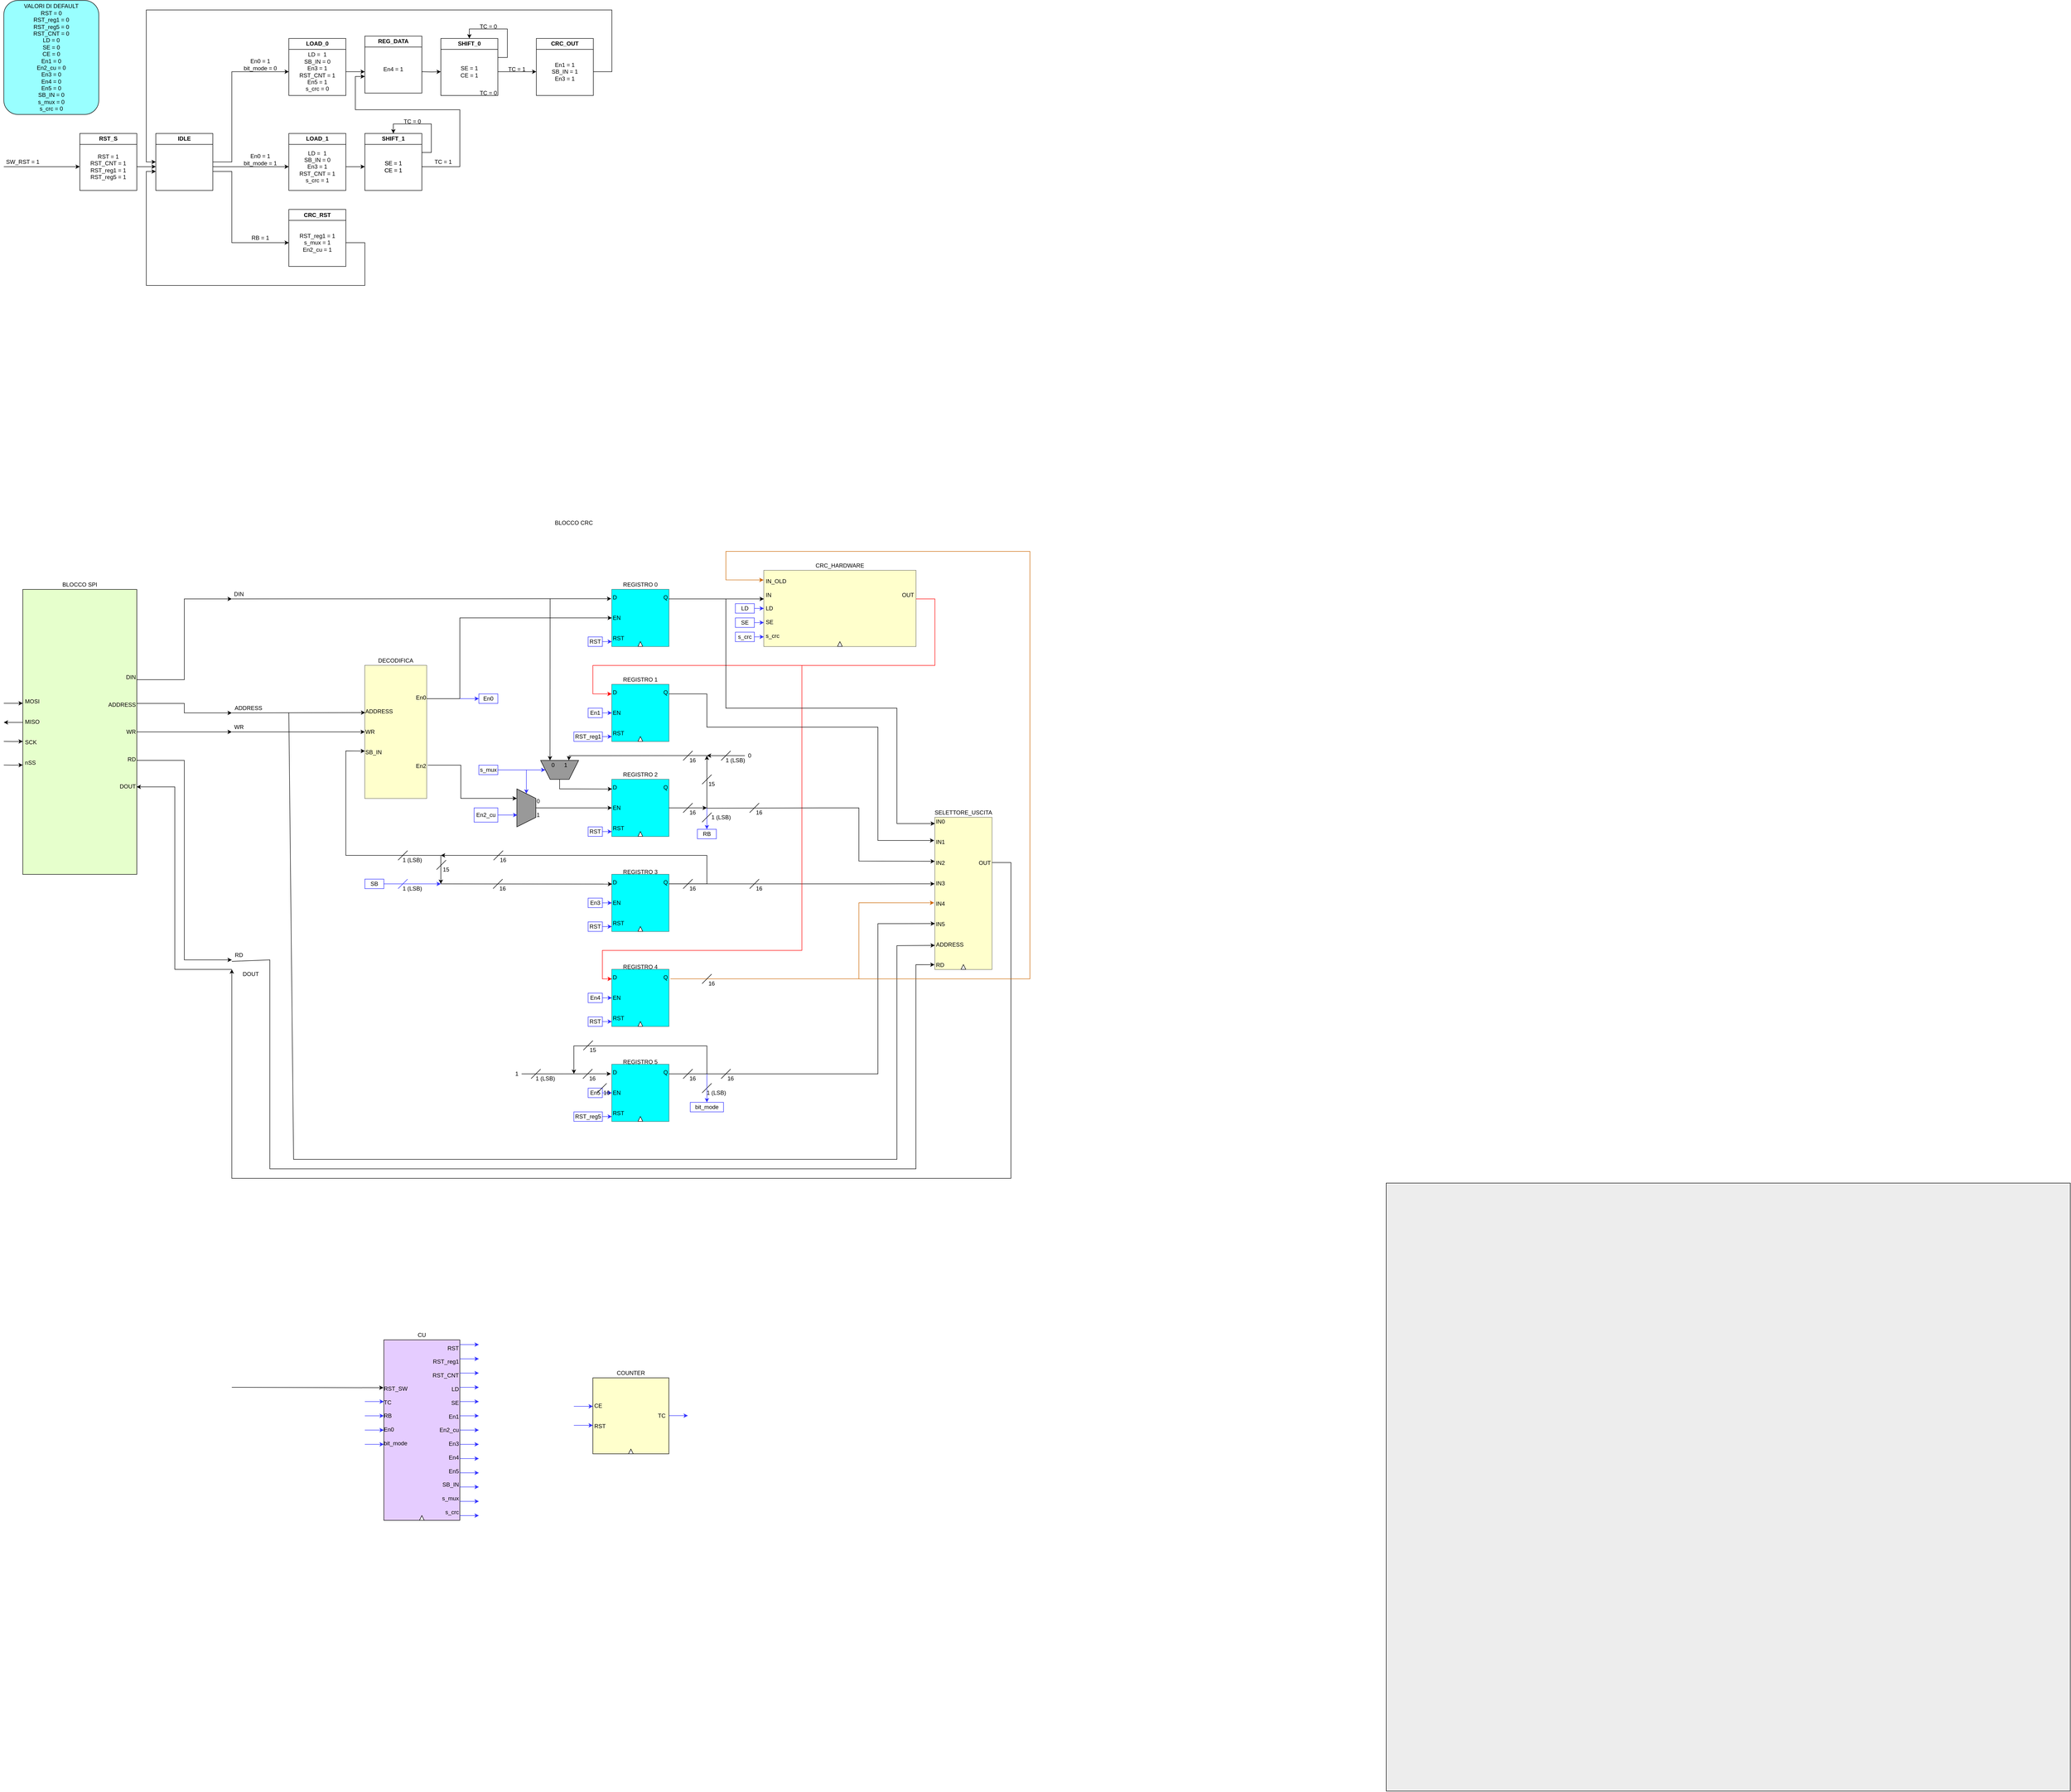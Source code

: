 <mxfile version="22.1.18" type="github">
  <diagram name="Pagina-1" id="f1sffyFF8ADrPdIEwUCC">
    <mxGraphModel dx="3653" dy="3152" grid="1" gridSize="10" guides="1" tooltips="1" connect="1" arrows="1" fold="1" page="1" pageScale="1" pageWidth="2336" pageHeight="1654" math="0" shadow="0">
      <root>
        <mxCell id="0" />
        <mxCell id="1" parent="0" />
        <mxCell id="7T8Nrw3sL6te4_rMvr3A-151" value="" style="rounded=0;whiteSpace=wrap;html=1;fillColor=#EDEDED;strokeColor=#000000;" parent="1" vertex="1">
          <mxGeometry x="2950" y="850" width="1440" height="1280" as="geometry" />
        </mxCell>
        <mxCell id="7T8Nrw3sL6te4_rMvr3A-3" value="SW_RST = 1" style="text;html=1;strokeColor=none;fillColor=none;align=center;verticalAlign=middle;whiteSpace=wrap;rounded=0;" parent="1" vertex="1">
          <mxGeometry x="40" y="-1315.04" width="80" height="30" as="geometry" />
        </mxCell>
        <mxCell id="7T8Nrw3sL6te4_rMvr3A-4" value="" style="endArrow=classic;html=1;rounded=0;entryX=0;entryY=0.5;entryDx=0;entryDy=0;" parent="1" target="7T8Nrw3sL6te4_rMvr3A-6" edge="1">
          <mxGeometry width="50" height="50" relative="1" as="geometry">
            <mxPoint x="40" y="-1290.04" as="sourcePoint" />
            <mxPoint x="40.24" y="-1280.74" as="targetPoint" />
            <Array as="points">
              <mxPoint x="120" y="-1290.04" />
            </Array>
          </mxGeometry>
        </mxCell>
        <mxCell id="7T8Nrw3sL6te4_rMvr3A-5" value="RST_S" style="swimlane;whiteSpace=wrap;html=1;" parent="1" vertex="1">
          <mxGeometry x="200" y="-1360.04" width="120" height="120" as="geometry" />
        </mxCell>
        <mxCell id="7T8Nrw3sL6te4_rMvr3A-6" value="RST = 1&lt;br&gt;RST_CNT = 1&lt;br&gt;RST_reg1 = 1&lt;br&gt;RST_reg5 = 1" style="text;html=1;strokeColor=none;fillColor=none;align=center;verticalAlign=middle;whiteSpace=wrap;rounded=0;" parent="7T8Nrw3sL6te4_rMvr3A-5" vertex="1">
          <mxGeometry y="20" width="120" height="100" as="geometry" />
        </mxCell>
        <mxCell id="7T8Nrw3sL6te4_rMvr3A-9" style="edgeStyle=orthogonalEdgeStyle;rounded=0;orthogonalLoop=1;jettySize=auto;html=1;entryX=0;entryY=0.5;entryDx=0;entryDy=0;" parent="1" source="7T8Nrw3sL6te4_rMvr3A-14" target="7T8Nrw3sL6te4_rMvr3A-20" edge="1">
          <mxGeometry relative="1" as="geometry">
            <Array as="points">
              <mxPoint x="520" y="-1280" />
              <mxPoint x="520" y="-1130" />
            </Array>
          </mxGeometry>
        </mxCell>
        <mxCell id="n60EglObh9P4DY1axBTk-12" style="edgeStyle=orthogonalEdgeStyle;rounded=0;orthogonalLoop=1;jettySize=auto;html=1;entryX=0;entryY=0.5;entryDx=0;entryDy=0;" parent="1" source="7T8Nrw3sL6te4_rMvr3A-14" target="n60EglObh9P4DY1axBTk-2" edge="1">
          <mxGeometry relative="1" as="geometry">
            <Array as="points">
              <mxPoint x="510" y="-1290" />
              <mxPoint x="510" y="-1290" />
            </Array>
          </mxGeometry>
        </mxCell>
        <mxCell id="n60EglObh9P4DY1axBTk-18" style="edgeStyle=orthogonalEdgeStyle;rounded=0;orthogonalLoop=1;jettySize=auto;html=1;entryX=0;entryY=0.5;entryDx=0;entryDy=0;" parent="1" source="7T8Nrw3sL6te4_rMvr3A-14" target="7T8Nrw3sL6te4_rMvr3A-17" edge="1">
          <mxGeometry relative="1" as="geometry">
            <Array as="points">
              <mxPoint x="520" y="-1300" />
              <mxPoint x="520" y="-1490" />
            </Array>
          </mxGeometry>
        </mxCell>
        <mxCell id="7T8Nrw3sL6te4_rMvr3A-14" value="IDLE" style="swimlane;whiteSpace=wrap;html=1;" parent="1" vertex="1">
          <mxGeometry x="360" y="-1360.04" width="120" height="120" as="geometry" />
        </mxCell>
        <mxCell id="7T8Nrw3sL6te4_rMvr3A-15" value="" style="edgeStyle=orthogonalEdgeStyle;rounded=0;orthogonalLoop=1;jettySize=auto;html=1;" parent="1" source="7T8Nrw3sL6te4_rMvr3A-6" edge="1">
          <mxGeometry relative="1" as="geometry">
            <mxPoint x="360" y="-1290.04" as="targetPoint" />
          </mxGeometry>
        </mxCell>
        <mxCell id="7T8Nrw3sL6te4_rMvr3A-16" value="LOAD_0" style="swimlane;whiteSpace=wrap;html=1;" parent="1" vertex="1">
          <mxGeometry x="640" y="-1560.04" width="120" height="120" as="geometry" />
        </mxCell>
        <mxCell id="7T8Nrw3sL6te4_rMvr3A-17" value="LD =&amp;nbsp; 1&lt;br&gt;SB_IN = 0&lt;br&gt;En3 = 1&lt;br&gt;RST_CNT = 1&lt;br&gt;En5 = 1&lt;br&gt;s_crc = 0" style="text;html=1;strokeColor=none;fillColor=none;align=center;verticalAlign=middle;whiteSpace=wrap;rounded=0;" parent="7T8Nrw3sL6te4_rMvr3A-16" vertex="1">
          <mxGeometry y="20" width="120" height="100" as="geometry" />
        </mxCell>
        <mxCell id="7T8Nrw3sL6te4_rMvr3A-18" value="En0 = 1&lt;br&gt;bit_mode = 0" style="text;html=1;strokeColor=none;fillColor=none;align=center;verticalAlign=middle;whiteSpace=wrap;rounded=0;" parent="1" vertex="1">
          <mxGeometry x="540" y="-1520.04" width="80" height="30" as="geometry" />
        </mxCell>
        <mxCell id="7T8Nrw3sL6te4_rMvr3A-19" value="CRC_RST" style="swimlane;whiteSpace=wrap;html=1;" parent="1" vertex="1">
          <mxGeometry x="640" y="-1200" width="120" height="120" as="geometry" />
        </mxCell>
        <mxCell id="7T8Nrw3sL6te4_rMvr3A-20" value="RST_reg1 = 1&lt;br&gt;s_mux = 1&lt;br&gt;En2_cu = 1" style="text;html=1;strokeColor=none;fillColor=none;align=center;verticalAlign=middle;whiteSpace=wrap;rounded=0;" parent="7T8Nrw3sL6te4_rMvr3A-19" vertex="1">
          <mxGeometry y="20" width="120" height="100" as="geometry" />
        </mxCell>
        <mxCell id="7T8Nrw3sL6te4_rMvr3A-28" value="RB = 1" style="text;html=1;strokeColor=none;fillColor=none;align=center;verticalAlign=middle;whiteSpace=wrap;rounded=0;" parent="1" vertex="1">
          <mxGeometry x="550" y="-1155" width="60" height="30" as="geometry" />
        </mxCell>
        <mxCell id="7T8Nrw3sL6te4_rMvr3A-37" value="" style="edgeStyle=orthogonalEdgeStyle;rounded=0;orthogonalLoop=1;jettySize=auto;html=1;" parent="1" source="7T8Nrw3sL6te4_rMvr3A-17" edge="1">
          <mxGeometry relative="1" as="geometry">
            <mxPoint x="800" y="-1490.04" as="targetPoint" />
          </mxGeometry>
        </mxCell>
        <mxCell id="7T8Nrw3sL6te4_rMvr3A-38" value="SHIFT_0" style="swimlane;whiteSpace=wrap;html=1;" parent="1" vertex="1">
          <mxGeometry x="960" y="-1560.04" width="120" height="120" as="geometry" />
        </mxCell>
        <mxCell id="7T8Nrw3sL6te4_rMvr3A-39" style="edgeStyle=orthogonalEdgeStyle;rounded=0;orthogonalLoop=1;jettySize=auto;html=1;entryX=0.5;entryY=0;entryDx=0;entryDy=0;" parent="7T8Nrw3sL6te4_rMvr3A-38" source="7T8Nrw3sL6te4_rMvr3A-40" target="7T8Nrw3sL6te4_rMvr3A-38" edge="1">
          <mxGeometry relative="1" as="geometry">
            <Array as="points">
              <mxPoint x="140" y="40" />
              <mxPoint x="140" y="-20" />
              <mxPoint x="60" y="-20" />
            </Array>
          </mxGeometry>
        </mxCell>
        <mxCell id="7T8Nrw3sL6te4_rMvr3A-40" value="SE = 1&lt;br&gt;CE = 1" style="text;html=1;strokeColor=none;fillColor=none;align=center;verticalAlign=middle;whiteSpace=wrap;rounded=0;" parent="7T8Nrw3sL6te4_rMvr3A-38" vertex="1">
          <mxGeometry y="20" width="120" height="100" as="geometry" />
        </mxCell>
        <mxCell id="7T8Nrw3sL6te4_rMvr3A-42" value="CRC_OUT" style="swimlane;whiteSpace=wrap;html=1;" parent="1" vertex="1">
          <mxGeometry x="1161" y="-1560.04" width="120" height="120" as="geometry" />
        </mxCell>
        <mxCell id="7T8Nrw3sL6te4_rMvr3A-43" value="En1 = 1&lt;br&gt;SB_IN = 1&lt;br&gt;En3 = 1" style="text;html=1;strokeColor=none;fillColor=none;align=center;verticalAlign=middle;whiteSpace=wrap;rounded=0;" parent="7T8Nrw3sL6te4_rMvr3A-42" vertex="1">
          <mxGeometry y="20" width="120" height="100" as="geometry" />
        </mxCell>
        <mxCell id="7T8Nrw3sL6te4_rMvr3A-44" value="" style="edgeStyle=orthogonalEdgeStyle;rounded=0;orthogonalLoop=1;jettySize=auto;html=1;" parent="1" source="7T8Nrw3sL6te4_rMvr3A-40" target="7T8Nrw3sL6te4_rMvr3A-43" edge="1">
          <mxGeometry relative="1" as="geometry" />
        </mxCell>
        <mxCell id="7T8Nrw3sL6te4_rMvr3A-45" value="TC = 0" style="text;html=1;strokeColor=none;fillColor=none;align=center;verticalAlign=middle;whiteSpace=wrap;rounded=0;" parent="1" vertex="1">
          <mxGeometry x="1030" y="-1600" width="60" height="30" as="geometry" />
        </mxCell>
        <mxCell id="7T8Nrw3sL6te4_rMvr3A-46" value="TC = 1" style="text;html=1;strokeColor=none;fillColor=none;align=center;verticalAlign=middle;whiteSpace=wrap;rounded=0;" parent="1" vertex="1">
          <mxGeometry x="1090" y="-1510.04" width="60" height="30" as="geometry" />
        </mxCell>
        <mxCell id="7T8Nrw3sL6te4_rMvr3A-48" style="edgeStyle=orthogonalEdgeStyle;rounded=0;orthogonalLoop=1;jettySize=auto;html=1;entryX=0;entryY=0.5;entryDx=0;entryDy=0;" parent="1" source="7T8Nrw3sL6te4_rMvr3A-43" target="7T8Nrw3sL6te4_rMvr3A-14" edge="1">
          <mxGeometry relative="1" as="geometry">
            <mxPoint x="1170" y="-1490.04" as="targetPoint" />
            <Array as="points">
              <mxPoint x="1320" y="-1490" />
              <mxPoint x="1320" y="-1620" />
              <mxPoint x="340" y="-1620" />
              <mxPoint x="340" y="-1300" />
            </Array>
          </mxGeometry>
        </mxCell>
        <mxCell id="7T8Nrw3sL6te4_rMvr3A-61" style="edgeStyle=orthogonalEdgeStyle;rounded=0;orthogonalLoop=1;jettySize=auto;html=1;" parent="1" source="7T8Nrw3sL6te4_rMvr3A-20" edge="1">
          <mxGeometry relative="1" as="geometry">
            <mxPoint x="360" y="-1280" as="targetPoint" />
            <Array as="points">
              <mxPoint x="800" y="-1130" />
              <mxPoint x="800" y="-1040" />
              <mxPoint x="340" y="-1040" />
              <mxPoint x="340" y="-1280" />
            </Array>
          </mxGeometry>
        </mxCell>
        <mxCell id="7T8Nrw3sL6te4_rMvr3A-62" value="" style="rounded=1;whiteSpace=wrap;html=1;fillColor=#99FFFF;" parent="1" vertex="1">
          <mxGeometry x="40" y="-1640.04" width="200" height="240.04" as="geometry" />
        </mxCell>
        <mxCell id="7T8Nrw3sL6te4_rMvr3A-63" value="VALORI DI DEFAULT&lt;br&gt;RST = 0&lt;br&gt;RST_reg1 = 0&lt;br&gt;RST_reg5 = 0&lt;br&gt;RST_CNT = 0&lt;br&gt;LD = 0&lt;br&gt;SE = 0&lt;br&gt;CE = 0&lt;br&gt;En1 = 0&lt;br&gt;En2_cu = 0&lt;br&gt;En3 = 0&lt;br&gt;En4 = 0&lt;br&gt;En5 = 0&lt;br&gt;SB_IN = 0&lt;br&gt;s_mux = 0&lt;br&gt;s_crc = 0" style="text;html=1;strokeColor=none;fillColor=none;align=center;verticalAlign=middle;whiteSpace=wrap;rounded=0;" parent="1" vertex="1">
          <mxGeometry x="40" y="-1640.04" width="200" height="240.04" as="geometry" />
        </mxCell>
        <mxCell id="7T8Nrw3sL6te4_rMvr3A-65" value="BLOCCO SPI" style="text;html=1;strokeColor=none;fillColor=none;align=center;verticalAlign=middle;whiteSpace=wrap;rounded=0;" parent="1" vertex="1">
          <mxGeometry x="80" y="-420" width="240" height="20" as="geometry" />
        </mxCell>
        <mxCell id="7T8Nrw3sL6te4_rMvr3A-244" style="edgeStyle=orthogonalEdgeStyle;rounded=0;orthogonalLoop=1;jettySize=auto;html=1;entryX=0;entryY=1;entryDx=0;entryDy=0;" parent="1" source="7T8Nrw3sL6te4_rMvr3A-64" target="7T8Nrw3sL6te4_rMvr3A-233" edge="1">
          <mxGeometry relative="1" as="geometry">
            <Array as="points">
              <mxPoint x="420" y="-160" />
              <mxPoint x="420" y="-140" />
            </Array>
          </mxGeometry>
        </mxCell>
        <mxCell id="7T8Nrw3sL6te4_rMvr3A-64" value="" style="rounded=0;whiteSpace=wrap;html=1;fillColor=#E6FFCC;" parent="1" vertex="1">
          <mxGeometry x="80" y="-400" width="240" height="600" as="geometry" />
        </mxCell>
        <mxCell id="7T8Nrw3sL6te4_rMvr3A-66" value="" style="rounded=0;whiteSpace=wrap;html=1;" parent="1" vertex="1">
          <mxGeometry x="1320" y="-400" width="120" height="120" as="geometry" />
        </mxCell>
        <mxCell id="7T8Nrw3sL6te4_rMvr3A-67" value="&lt;div style=&quot;text-align: justify;&quot;&gt;&lt;span style=&quot;background-color: initial;&quot;&gt;D&lt;span style=&quot;white-space: pre;&quot;&gt;&#x9;&lt;/span&gt;&lt;span style=&quot;white-space: pre;&quot;&gt;&#x9;&lt;/span&gt;&lt;span style=&quot;white-space: pre;&quot;&gt;&#x9;&lt;span style=&quot;white-space: pre;&quot;&gt;&#x9;&lt;/span&gt;&lt;/span&gt;&lt;/span&gt;&lt;span style=&quot;background-color: initial;&quot;&gt;Q&lt;/span&gt;&lt;/div&gt;&lt;div style=&quot;text-align: justify;&quot;&gt;&lt;span style=&quot;font-size: 12px;&quot;&gt;&lt;br&gt;&lt;/span&gt;&lt;/div&gt;&lt;div style=&quot;text-align: justify;&quot;&gt;&lt;span style=&quot;font-size: 12px;&quot;&gt;&lt;br&gt;&lt;/span&gt;&lt;/div&gt;&lt;div style=&quot;text-align: justify;&quot;&gt;&lt;span style=&quot;background-color: initial;&quot;&gt;EN&lt;/span&gt;&lt;/div&gt;&lt;div style=&quot;text-align: justify;&quot;&gt;&lt;span style=&quot;font-size: 12px;&quot;&gt;&lt;br&gt;&lt;/span&gt;&lt;/div&gt;&lt;div style=&quot;text-align: justify;&quot;&gt;&lt;span style=&quot;font-size: 12px;&quot;&gt;&lt;br&gt;&lt;/span&gt;&lt;/div&gt;&lt;div style=&quot;text-align: justify;&quot;&gt;&lt;span style=&quot;background-color: initial;&quot;&gt;RST&lt;/span&gt;&lt;/div&gt;" style="text;html=1;strokeColor=none;fillColor=#00FFFF;align=center;verticalAlign=middle;whiteSpace=wrap;rounded=0;" parent="1" vertex="1">
          <mxGeometry x="1320" y="-400" width="120" height="120" as="geometry" />
        </mxCell>
        <mxCell id="7T8Nrw3sL6te4_rMvr3A-68" value="REGISTRO 0" style="text;html=1;strokeColor=none;fillColor=none;align=center;verticalAlign=middle;whiteSpace=wrap;rounded=0;" parent="1" vertex="1">
          <mxGeometry x="1320" y="-420" width="120" height="20" as="geometry" />
        </mxCell>
        <mxCell id="7T8Nrw3sL6te4_rMvr3A-69" value="" style="triangle;whiteSpace=wrap;html=1;rotation=-90;" parent="1" vertex="1">
          <mxGeometry x="1375" y="-290" width="10" height="10" as="geometry" />
        </mxCell>
        <mxCell id="7T8Nrw3sL6te4_rMvr3A-70" value="" style="rounded=0;whiteSpace=wrap;html=1;" parent="1" vertex="1">
          <mxGeometry x="1320" y="-200" width="120" height="120" as="geometry" />
        </mxCell>
        <mxCell id="7T8Nrw3sL6te4_rMvr3A-71" value="&lt;div style=&quot;text-align: justify;&quot;&gt;&lt;span style=&quot;background-color: initial;&quot;&gt;D&lt;span style=&quot;white-space: pre;&quot;&gt;&#x9;&lt;/span&gt;&lt;span style=&quot;white-space: pre;&quot;&gt;&#x9;&lt;/span&gt;&lt;span style=&quot;white-space: pre;&quot;&gt;&#x9;&lt;span style=&quot;white-space: pre;&quot;&gt;&#x9;&lt;/span&gt;&lt;/span&gt;&lt;/span&gt;&lt;span style=&quot;background-color: initial;&quot;&gt;Q&lt;/span&gt;&lt;/div&gt;&lt;div style=&quot;text-align: justify;&quot;&gt;&lt;span style=&quot;font-size: 12px;&quot;&gt;&lt;br&gt;&lt;/span&gt;&lt;/div&gt;&lt;div style=&quot;text-align: justify;&quot;&gt;&lt;span style=&quot;font-size: 12px;&quot;&gt;&lt;br&gt;&lt;/span&gt;&lt;/div&gt;&lt;div style=&quot;text-align: justify;&quot;&gt;&lt;span style=&quot;background-color: initial;&quot;&gt;EN&lt;/span&gt;&lt;/div&gt;&lt;div style=&quot;text-align: justify;&quot;&gt;&lt;span style=&quot;font-size: 12px;&quot;&gt;&lt;br&gt;&lt;/span&gt;&lt;/div&gt;&lt;div style=&quot;text-align: justify;&quot;&gt;&lt;span style=&quot;font-size: 12px;&quot;&gt;&lt;br&gt;&lt;/span&gt;&lt;/div&gt;&lt;div style=&quot;text-align: justify;&quot;&gt;&lt;span style=&quot;background-color: initial;&quot;&gt;RST&lt;/span&gt;&lt;/div&gt;" style="text;html=1;strokeColor=none;fillColor=#00FFFF;align=center;verticalAlign=middle;whiteSpace=wrap;rounded=0;" parent="1" vertex="1">
          <mxGeometry x="1320" y="-200" width="120" height="120" as="geometry" />
        </mxCell>
        <mxCell id="7T8Nrw3sL6te4_rMvr3A-72" value="REGISTRO 1" style="text;html=1;strokeColor=none;fillColor=none;align=center;verticalAlign=middle;whiteSpace=wrap;rounded=0;" parent="1" vertex="1">
          <mxGeometry x="1320" y="-220" width="120" height="20" as="geometry" />
        </mxCell>
        <mxCell id="7T8Nrw3sL6te4_rMvr3A-73" value="" style="triangle;whiteSpace=wrap;html=1;rotation=-90;" parent="1" vertex="1">
          <mxGeometry x="1375" y="-90" width="10" height="10" as="geometry" />
        </mxCell>
        <mxCell id="7T8Nrw3sL6te4_rMvr3A-74" value="" style="rounded=0;whiteSpace=wrap;html=1;" parent="1" vertex="1">
          <mxGeometry x="1320" width="120" height="120" as="geometry" />
        </mxCell>
        <mxCell id="7T8Nrw3sL6te4_rMvr3A-117" style="edgeStyle=orthogonalEdgeStyle;rounded=0;orthogonalLoop=1;jettySize=auto;html=1;entryX=1;entryY=0;entryDx=0;entryDy=0;" parent="1" source="7T8Nrw3sL6te4_rMvr3A-75" target="7T8Nrw3sL6te4_rMvr3A-104" edge="1">
          <mxGeometry relative="1" as="geometry">
            <Array as="points">
              <mxPoint x="1490" y="60" />
              <mxPoint x="1490" y="60" />
            </Array>
          </mxGeometry>
        </mxCell>
        <mxCell id="7T8Nrw3sL6te4_rMvr3A-75" value="&lt;div style=&quot;text-align: justify;&quot;&gt;&lt;span style=&quot;background-color: initial;&quot;&gt;D&lt;span style=&quot;white-space: pre;&quot;&gt;&#x9;&lt;/span&gt;&lt;span style=&quot;white-space: pre;&quot;&gt;&#x9;&lt;/span&gt;&lt;span style=&quot;white-space: pre;&quot;&gt;&#x9;&lt;span style=&quot;white-space: pre;&quot;&gt;&#x9;&lt;/span&gt;&lt;/span&gt;&lt;/span&gt;&lt;span style=&quot;background-color: initial;&quot;&gt;Q&lt;/span&gt;&lt;/div&gt;&lt;div style=&quot;text-align: justify;&quot;&gt;&lt;span style=&quot;font-size: 12px;&quot;&gt;&lt;br&gt;&lt;/span&gt;&lt;/div&gt;&lt;div style=&quot;text-align: justify;&quot;&gt;&lt;span style=&quot;font-size: 12px;&quot;&gt;&lt;br&gt;&lt;/span&gt;&lt;/div&gt;&lt;div style=&quot;text-align: justify;&quot;&gt;&lt;span style=&quot;background-color: initial;&quot;&gt;EN&lt;/span&gt;&lt;/div&gt;&lt;div style=&quot;text-align: justify;&quot;&gt;&lt;span style=&quot;font-size: 12px;&quot;&gt;&lt;br&gt;&lt;/span&gt;&lt;/div&gt;&lt;div style=&quot;text-align: justify;&quot;&gt;&lt;span style=&quot;font-size: 12px;&quot;&gt;&lt;br&gt;&lt;/span&gt;&lt;/div&gt;&lt;div style=&quot;text-align: justify;&quot;&gt;&lt;span style=&quot;background-color: initial;&quot;&gt;RST&lt;/span&gt;&lt;/div&gt;" style="text;html=1;strokeColor=none;fillColor=#00FFFF;align=center;verticalAlign=middle;whiteSpace=wrap;rounded=0;" parent="1" vertex="1">
          <mxGeometry x="1320" width="120" height="120" as="geometry" />
        </mxCell>
        <mxCell id="7T8Nrw3sL6te4_rMvr3A-76" value="REGISTRO 2" style="text;html=1;strokeColor=none;fillColor=none;align=center;verticalAlign=middle;whiteSpace=wrap;rounded=0;" parent="1" vertex="1">
          <mxGeometry x="1320" y="-20" width="120" height="20" as="geometry" />
        </mxCell>
        <mxCell id="7T8Nrw3sL6te4_rMvr3A-77" value="" style="triangle;whiteSpace=wrap;html=1;rotation=-90;" parent="1" vertex="1">
          <mxGeometry x="1375" y="110" width="10" height="10" as="geometry" />
        </mxCell>
        <mxCell id="7T8Nrw3sL6te4_rMvr3A-78" value="" style="rounded=0;whiteSpace=wrap;html=1;" parent="1" vertex="1">
          <mxGeometry x="1320" y="200" width="120" height="120" as="geometry" />
        </mxCell>
        <mxCell id="7T8Nrw3sL6te4_rMvr3A-116" style="edgeStyle=orthogonalEdgeStyle;rounded=0;orthogonalLoop=1;jettySize=auto;html=1;exitX=1;exitY=0.166;exitDx=0;exitDy=0;exitPerimeter=0;" parent="1" source="7T8Nrw3sL6te4_rMvr3A-79" edge="1">
          <mxGeometry relative="1" as="geometry">
            <mxPoint x="960" y="160" as="targetPoint" />
            <mxPoint x="1560" y="220" as="sourcePoint" />
            <Array as="points">
              <mxPoint x="1520" y="220" />
              <mxPoint x="1520" y="160" />
            </Array>
          </mxGeometry>
        </mxCell>
        <mxCell id="7T8Nrw3sL6te4_rMvr3A-146" style="edgeStyle=orthogonalEdgeStyle;rounded=0;orthogonalLoop=1;jettySize=auto;html=1;entryX=-0.005;entryY=0.437;entryDx=0;entryDy=0;entryPerimeter=0;" parent="1" source="7T8Nrw3sL6te4_rMvr3A-79" target="7T8Nrw3sL6te4_rMvr3A-138" edge="1">
          <mxGeometry relative="1" as="geometry">
            <Array as="points">
              <mxPoint x="1850" y="220" />
              <mxPoint x="1850" y="220" />
            </Array>
          </mxGeometry>
        </mxCell>
        <mxCell id="7T8Nrw3sL6te4_rMvr3A-79" value="&lt;div style=&quot;text-align: justify;&quot;&gt;&lt;span style=&quot;background-color: initial;&quot;&gt;D&lt;span style=&quot;white-space: pre;&quot;&gt;&#x9;&lt;/span&gt;&lt;span style=&quot;white-space: pre;&quot;&gt;&#x9;&lt;/span&gt;&lt;span style=&quot;white-space: pre;&quot;&gt;&#x9;&lt;span style=&quot;white-space: pre;&quot;&gt;&#x9;&lt;/span&gt;&lt;/span&gt;&lt;/span&gt;&lt;span style=&quot;background-color: initial;&quot;&gt;Q&lt;/span&gt;&lt;/div&gt;&lt;div style=&quot;text-align: justify;&quot;&gt;&lt;span style=&quot;font-size: 12px;&quot;&gt;&lt;br&gt;&lt;/span&gt;&lt;/div&gt;&lt;div style=&quot;text-align: justify;&quot;&gt;&lt;span style=&quot;font-size: 12px;&quot;&gt;&lt;br&gt;&lt;/span&gt;&lt;/div&gt;&lt;div style=&quot;text-align: justify;&quot;&gt;&lt;span style=&quot;background-color: initial;&quot;&gt;EN&lt;/span&gt;&lt;/div&gt;&lt;div style=&quot;text-align: justify;&quot;&gt;&lt;span style=&quot;font-size: 12px;&quot;&gt;&lt;br&gt;&lt;/span&gt;&lt;/div&gt;&lt;div style=&quot;text-align: justify;&quot;&gt;&lt;span style=&quot;font-size: 12px;&quot;&gt;&lt;br&gt;&lt;/span&gt;&lt;/div&gt;&lt;div style=&quot;text-align: justify;&quot;&gt;&lt;span style=&quot;background-color: initial;&quot;&gt;RST&lt;/span&gt;&lt;/div&gt;" style="text;html=1;strokeColor=none;fillColor=#00FFFF;align=center;verticalAlign=middle;whiteSpace=wrap;rounded=0;" parent="1" vertex="1">
          <mxGeometry x="1320" y="200" width="120" height="120" as="geometry" />
        </mxCell>
        <mxCell id="7T8Nrw3sL6te4_rMvr3A-80" value="REGISTRO 3" style="text;html=1;strokeColor=none;fillColor=none;align=center;verticalAlign=middle;whiteSpace=wrap;rounded=0;" parent="1" vertex="1">
          <mxGeometry x="1320" y="180" width="120" height="30" as="geometry" />
        </mxCell>
        <mxCell id="7T8Nrw3sL6te4_rMvr3A-81" value="" style="triangle;whiteSpace=wrap;html=1;rotation=-90;" parent="1" vertex="1">
          <mxGeometry x="1375" y="310" width="10" height="10" as="geometry" />
        </mxCell>
        <mxCell id="7T8Nrw3sL6te4_rMvr3A-82" value="" style="rounded=0;whiteSpace=wrap;html=1;" parent="1" vertex="1">
          <mxGeometry x="800" y="-240" width="130" height="280" as="geometry" />
        </mxCell>
        <mxCell id="7T8Nrw3sL6te4_rMvr3A-86" style="edgeStyle=orthogonalEdgeStyle;rounded=0;orthogonalLoop=1;jettySize=auto;html=1;entryX=0.25;entryY=1;entryDx=0;entryDy=0;" parent="1" target="7T8Nrw3sL6te4_rMvr3A-88" edge="1">
          <mxGeometry relative="1" as="geometry">
            <mxPoint x="1119.98" y="42.08" as="targetPoint" />
            <Array as="points">
              <mxPoint x="1002" y="-30" />
              <mxPoint x="1002" y="40" />
            </Array>
            <mxPoint x="932.5" y="-30.0" as="sourcePoint" />
          </mxGeometry>
        </mxCell>
        <mxCell id="7T8Nrw3sL6te4_rMvr3A-83" value="&lt;div style=&quot;text-align: justify;&quot;&gt;&lt;span style=&quot;background-color: initial;&quot;&gt;&lt;span style=&quot;white-space: pre;&quot;&gt;&#x9;&lt;/span&gt;&lt;span style=&quot;white-space: pre;&quot;&gt;&#x9;&lt;/span&gt;&lt;span style=&quot;white-space: pre;&quot;&gt;&#x9;&lt;/span&gt;&lt;span style=&quot;white-space: pre;&quot;&gt;&#x9;&lt;/span&gt;En0&lt;/span&gt;&lt;/div&gt;&lt;div style=&quot;text-align: justify;&quot;&gt;&lt;span style=&quot;font-size: 12px;&quot;&gt;&lt;br&gt;&lt;/span&gt;&lt;/div&gt;&lt;div style=&quot;text-align: justify;&quot;&gt;&lt;span style=&quot;background-color: initial;&quot;&gt;ADDRESS&lt;/span&gt;&lt;/div&gt;&lt;div style=&quot;text-align: justify;&quot;&gt;&lt;span style=&quot;font-size: 12px;&quot;&gt;&lt;br&gt;&lt;/span&gt;&lt;/div&gt;&lt;div style=&quot;text-align: justify;&quot;&gt;&lt;span style=&quot;font-size: 12px;&quot;&gt;&lt;br&gt;&lt;/span&gt;&lt;/div&gt;&lt;div style=&quot;text-align: justify;&quot;&gt;&lt;span style=&quot;background-color: initial;&quot;&gt;WR&lt;/span&gt;&lt;/div&gt;&lt;div style=&quot;text-align: justify;&quot;&gt;&lt;span style=&quot;font-size: 12px;&quot;&gt;&lt;br&gt;&lt;/span&gt;&lt;/div&gt;&lt;div style=&quot;text-align: justify;&quot;&gt;&lt;span style=&quot;font-size: 12px;&quot;&gt;&lt;br&gt;&lt;/span&gt;&lt;/div&gt;&lt;div style=&quot;text-align: justify;&quot;&gt;&lt;span style=&quot;background-color: initial;&quot;&gt;SB_IN&lt;/span&gt;&lt;/div&gt;&lt;div style=&quot;text-align: justify;&quot;&gt;&lt;span style=&quot;font-size: 12px;&quot;&gt;&lt;br&gt;&lt;/span&gt;&lt;/div&gt;&lt;div style=&quot;text-align: justify;&quot;&gt;&lt;span style=&quot;background-color: initial; white-space: pre;&quot;&gt;&#x9;&lt;/span&gt;&lt;span style=&quot;background-color: initial; white-space: pre;&quot;&gt;&#x9;&lt;/span&gt;&lt;span style=&quot;background-color: initial; white-space: pre;&quot;&gt;&#x9;&lt;/span&gt;&lt;span style=&quot;background-color: initial; white-space: pre;&quot;&gt;&#x9;&lt;/span&gt;&lt;span style=&quot;background-color: initial;&quot;&gt;En2&lt;/span&gt;&lt;/div&gt;" style="text;html=1;strokeColor=none;fillColor=#FFFFCC;align=center;verticalAlign=middle;whiteSpace=wrap;rounded=0;" parent="1" vertex="1">
          <mxGeometry x="800" y="-240" width="130" height="280" as="geometry" />
        </mxCell>
        <mxCell id="7T8Nrw3sL6te4_rMvr3A-84" value="DECODIFICA" style="text;html=1;strokeColor=none;fillColor=none;align=center;verticalAlign=middle;whiteSpace=wrap;rounded=0;" parent="1" vertex="1">
          <mxGeometry x="800" y="-260" width="130" height="20" as="geometry" />
        </mxCell>
        <mxCell id="7T8Nrw3sL6te4_rMvr3A-85" style="edgeStyle=orthogonalEdgeStyle;rounded=0;orthogonalLoop=1;jettySize=auto;html=1;entryX=0;entryY=0.5;entryDx=0;entryDy=0;" parent="1" source="7T8Nrw3sL6te4_rMvr3A-83" target="7T8Nrw3sL6te4_rMvr3A-67" edge="1">
          <mxGeometry relative="1" as="geometry">
            <Array as="points">
              <mxPoint x="1000" y="-170" />
              <mxPoint x="1000" y="-340" />
            </Array>
          </mxGeometry>
        </mxCell>
        <mxCell id="7T8Nrw3sL6te4_rMvr3A-90" style="edgeStyle=orthogonalEdgeStyle;rounded=0;orthogonalLoop=1;jettySize=auto;html=1;entryX=0;entryY=0.5;entryDx=0;entryDy=0;" parent="1" source="7T8Nrw3sL6te4_rMvr3A-88" target="7T8Nrw3sL6te4_rMvr3A-75" edge="1">
          <mxGeometry relative="1" as="geometry" />
        </mxCell>
        <mxCell id="7T8Nrw3sL6te4_rMvr3A-88" value="" style="shape=trapezoid;perimeter=trapezoidPerimeter;whiteSpace=wrap;html=1;fixedSize=1;rotation=90;fillColor=#999999;" parent="1" vertex="1">
          <mxGeometry x="1100" y="40" width="80" height="40" as="geometry" />
        </mxCell>
        <mxCell id="7T8Nrw3sL6te4_rMvr3A-89" value="&lt;div style=&quot;text-align: justify;&quot;&gt;&lt;span style=&quot;background-color: initial;&quot;&gt;0&lt;/span&gt;&lt;/div&gt;&lt;div style=&quot;text-align: justify;&quot;&gt;&lt;span style=&quot;font-size: 12px;&quot;&gt;&lt;br&gt;&lt;/span&gt;&lt;/div&gt;&lt;div style=&quot;text-align: justify;&quot;&gt;&lt;span style=&quot;background-color: initial;&quot;&gt;1&lt;/span&gt;&lt;/div&gt;" style="text;html=1;strokeColor=none;fillColor=none;align=center;verticalAlign=middle;whiteSpace=wrap;rounded=0;" parent="1" vertex="1">
          <mxGeometry x="1160" y="20" width="10" height="80" as="geometry" />
        </mxCell>
        <mxCell id="7T8Nrw3sL6te4_rMvr3A-91" value="" style="shape=trapezoid;perimeter=trapezoidPerimeter;whiteSpace=wrap;html=1;fixedSize=1;rotation=-180;fillColor=#999999;" parent="1" vertex="1">
          <mxGeometry x="1170" y="-40" width="80" height="40" as="geometry" />
        </mxCell>
        <mxCell id="7T8Nrw3sL6te4_rMvr3A-94" value="0&lt;span style=&quot;white-space: pre;&quot;&gt;&#x9;&lt;/span&gt;1" style="text;html=1;strokeColor=none;fillColor=none;align=center;verticalAlign=middle;whiteSpace=wrap;rounded=0;" parent="1" vertex="1">
          <mxGeometry x="1170" y="-40" width="79" height="20" as="geometry" />
        </mxCell>
        <mxCell id="7T8Nrw3sL6te4_rMvr3A-95" style="edgeStyle=orthogonalEdgeStyle;rounded=0;orthogonalLoop=1;jettySize=auto;html=1;entryX=0.003;entryY=0.169;entryDx=0;entryDy=0;entryPerimeter=0;exitX=0.5;exitY=0;exitDx=0;exitDy=0;" parent="1" source="7T8Nrw3sL6te4_rMvr3A-91" target="7T8Nrw3sL6te4_rMvr3A-75" edge="1">
          <mxGeometry relative="1" as="geometry">
            <Array as="points">
              <mxPoint x="1210" y="20" />
              <mxPoint x="1241" y="20" />
            </Array>
          </mxGeometry>
        </mxCell>
        <mxCell id="7T8Nrw3sL6te4_rMvr3A-96" value="" style="rounded=0;whiteSpace=wrap;html=1;" parent="1" vertex="1">
          <mxGeometry x="1640" y="-440" width="320" height="160" as="geometry" />
        </mxCell>
        <mxCell id="7T8Nrw3sL6te4_rMvr3A-97" value="CRC_HARDWARE" style="text;html=1;strokeColor=none;fillColor=none;align=center;verticalAlign=middle;whiteSpace=wrap;rounded=0;" parent="1" vertex="1">
          <mxGeometry x="1640" y="-460" width="320" height="20" as="geometry" />
        </mxCell>
        <mxCell id="zgFCmv0UGNkScKTH35LV-53" style="edgeStyle=orthogonalEdgeStyle;rounded=0;orthogonalLoop=1;jettySize=auto;html=1;entryX=0;entryY=0.167;entryDx=0;entryDy=0;entryPerimeter=0;strokeColor=#FF0000;" edge="1" parent="1" target="zgFCmv0UGNkScKTH35LV-5">
          <mxGeometry relative="1" as="geometry">
            <mxPoint x="1460.0" y="400" as="targetPoint" />
            <mxPoint x="1720" y="-240" as="sourcePoint" />
            <Array as="points">
              <mxPoint x="1720" y="360" />
              <mxPoint x="1300" y="360" />
              <mxPoint x="1300" y="420" />
            </Array>
          </mxGeometry>
        </mxCell>
        <mxCell id="7T8Nrw3sL6te4_rMvr3A-98" value="&lt;div style=&quot;text-align: justify;&quot;&gt;&lt;span style=&quot;background-color: initial;&quot;&gt;IN_OLD&lt;/span&gt;&lt;/div&gt;&lt;div style=&quot;text-align: justify;&quot;&gt;&lt;br&gt;&lt;/div&gt;&lt;div style=&quot;text-align: justify;&quot;&gt;&lt;span style=&quot;background-color: initial;&quot;&gt;IN&lt;span style=&quot;white-space: pre;&quot;&gt;&#x9;&lt;/span&gt;&lt;span style=&quot;white-space: pre;&quot;&gt;&#x9;&lt;/span&gt;&lt;span style=&quot;white-space: pre;&quot;&gt;&#x9;&lt;/span&gt;&lt;span style=&quot;white-space: pre;&quot;&gt;&#x9;&lt;/span&gt;&lt;span style=&quot;white-space: pre;&quot;&gt;&#x9;&lt;/span&gt;&lt;span style=&quot;white-space: pre;&quot;&gt;&#x9;&lt;/span&gt;&lt;span style=&quot;white-space: pre;&quot;&gt;&#x9;&lt;/span&gt;&lt;span style=&quot;white-space: pre;&quot;&gt;&#x9;&lt;/span&gt;&lt;span style=&quot;white-space: pre;&quot;&gt;&#x9;&lt;/span&gt;&lt;span style=&quot;white-space: pre;&quot;&gt;&#x9;&amp;nbsp;&lt;/span&gt;&amp;nbsp; &amp;nbsp; &amp;nbsp;OUT&lt;/span&gt;&lt;/div&gt;&lt;div style=&quot;text-align: justify;&quot;&gt;&lt;br&gt;&lt;/div&gt;&lt;div style=&quot;text-align: justify;&quot;&gt;&lt;span style=&quot;background-color: initial;&quot;&gt;LD&lt;/span&gt;&lt;/div&gt;&lt;div style=&quot;text-align: justify;&quot;&gt;&lt;br&gt;&lt;/div&gt;&lt;div style=&quot;text-align: justify;&quot;&gt;&lt;span style=&quot;background-color: initial;&quot;&gt;SE&lt;/span&gt;&lt;/div&gt;&lt;div style=&quot;text-align: justify;&quot;&gt;&lt;span style=&quot;background-color: initial;&quot;&gt;&lt;br&gt;&lt;/span&gt;&lt;/div&gt;&lt;div style=&quot;text-align: justify;&quot;&gt;&lt;span style=&quot;background-color: initial;&quot;&gt;s_crc&lt;/span&gt;&lt;/div&gt;" style="text;html=1;strokeColor=none;fillColor=#FFFFCC;align=center;verticalAlign=middle;whiteSpace=wrap;rounded=0;" parent="1" vertex="1">
          <mxGeometry x="1640" y="-440" width="320" height="160" as="geometry" />
        </mxCell>
        <mxCell id="7T8Nrw3sL6te4_rMvr3A-99" value="" style="triangle;whiteSpace=wrap;html=1;rotation=-90;" parent="1" vertex="1">
          <mxGeometry x="1795" y="-290" width="10" height="10" as="geometry" />
        </mxCell>
        <mxCell id="7T8Nrw3sL6te4_rMvr3A-100" style="edgeStyle=orthogonalEdgeStyle;rounded=0;orthogonalLoop=1;jettySize=auto;html=1;" parent="1" source="7T8Nrw3sL6te4_rMvr3A-67" edge="1">
          <mxGeometry relative="1" as="geometry">
            <Array as="points">
              <mxPoint x="1490" y="-380" />
              <mxPoint x="1490" y="-380" />
            </Array>
            <mxPoint x="1640" y="-380" as="targetPoint" />
          </mxGeometry>
        </mxCell>
        <mxCell id="7T8Nrw3sL6te4_rMvr3A-101" style="edgeStyle=orthogonalEdgeStyle;rounded=0;orthogonalLoop=1;jettySize=auto;html=1;entryX=-0.003;entryY=0.163;entryDx=0;entryDy=0;entryPerimeter=0;strokeColor=#FF0000;" parent="1" source="7T8Nrw3sL6te4_rMvr3A-98" target="7T8Nrw3sL6te4_rMvr3A-71" edge="1">
          <mxGeometry relative="1" as="geometry">
            <Array as="points">
              <mxPoint x="2000" y="-380" />
              <mxPoint x="2000" y="-240" />
              <mxPoint x="1280" y="-240" />
              <mxPoint x="1280" y="-180" />
              <mxPoint x="1320" y="-180" />
            </Array>
          </mxGeometry>
        </mxCell>
        <mxCell id="7T8Nrw3sL6te4_rMvr3A-103" value="" style="endArrow=none;html=1;rounded=0;" parent="1" edge="1">
          <mxGeometry width="50" height="50" relative="1" as="geometry">
            <mxPoint x="1470" y="70" as="sourcePoint" />
            <mxPoint x="1490" y="50" as="targetPoint" />
          </mxGeometry>
        </mxCell>
        <mxCell id="7T8Nrw3sL6te4_rMvr3A-104" value="16&lt;br&gt;" style="text;html=1;strokeColor=none;fillColor=none;align=center;verticalAlign=middle;whiteSpace=wrap;rounded=0;" parent="1" vertex="1">
          <mxGeometry x="1460" y="60" width="60" height="20" as="geometry" />
        </mxCell>
        <mxCell id="7T8Nrw3sL6te4_rMvr3A-105" value="" style="endArrow=none;html=1;rounded=0;" parent="1" edge="1">
          <mxGeometry width="50" height="50" relative="1" as="geometry">
            <mxPoint x="1470" y="-40" as="sourcePoint" />
            <mxPoint x="1490" y="-60" as="targetPoint" />
          </mxGeometry>
        </mxCell>
        <mxCell id="7T8Nrw3sL6te4_rMvr3A-106" value="16&lt;br&gt;" style="text;html=1;strokeColor=none;fillColor=none;align=center;verticalAlign=middle;whiteSpace=wrap;rounded=0;" parent="1" vertex="1">
          <mxGeometry x="1460" y="-50" width="60" height="20" as="geometry" />
        </mxCell>
        <mxCell id="7T8Nrw3sL6te4_rMvr3A-107" value="" style="endArrow=classic;html=1;rounded=0;strokeColor=#3333FF;entryX=0.5;entryY=0;entryDx=0;entryDy=0;" parent="1" edge="1" target="7T8Nrw3sL6te4_rMvr3A-191">
          <mxGeometry width="50" height="50" relative="1" as="geometry">
            <mxPoint x="1520" y="60" as="sourcePoint" />
            <mxPoint x="1520" y="100" as="targetPoint" />
          </mxGeometry>
        </mxCell>
        <mxCell id="7T8Nrw3sL6te4_rMvr3A-108" value="" style="endArrow=none;html=1;rounded=0;" parent="1" edge="1">
          <mxGeometry width="50" height="50" relative="1" as="geometry">
            <mxPoint x="1510" y="10" as="sourcePoint" />
            <mxPoint x="1530" y="-10" as="targetPoint" />
          </mxGeometry>
        </mxCell>
        <mxCell id="7T8Nrw3sL6te4_rMvr3A-109" value="15" style="text;html=1;strokeColor=none;fillColor=none;align=center;verticalAlign=middle;whiteSpace=wrap;rounded=0;" parent="1" vertex="1">
          <mxGeometry x="1500" width="60" height="20" as="geometry" />
        </mxCell>
        <mxCell id="7T8Nrw3sL6te4_rMvr3A-110" value="" style="endArrow=none;html=1;rounded=0;" parent="1" edge="1">
          <mxGeometry width="50" height="50" relative="1" as="geometry">
            <mxPoint x="1510" y="90" as="sourcePoint" />
            <mxPoint x="1530" y="70" as="targetPoint" />
          </mxGeometry>
        </mxCell>
        <mxCell id="7T8Nrw3sL6te4_rMvr3A-111" value="1 (LSB)" style="text;html=1;strokeColor=none;fillColor=none;align=center;verticalAlign=middle;whiteSpace=wrap;rounded=0;" parent="1" vertex="1">
          <mxGeometry x="1520" y="70" width="60" height="20" as="geometry" />
        </mxCell>
        <mxCell id="7T8Nrw3sL6te4_rMvr3A-112" value="" style="endArrow=none;html=1;rounded=0;" parent="1" edge="1">
          <mxGeometry width="50" height="50" relative="1" as="geometry">
            <mxPoint x="1550" y="-40" as="sourcePoint" />
            <mxPoint x="1570" y="-60" as="targetPoint" />
          </mxGeometry>
        </mxCell>
        <mxCell id="7T8Nrw3sL6te4_rMvr3A-113" value="1 (LSB)" style="text;html=1;strokeColor=none;fillColor=none;align=center;verticalAlign=middle;whiteSpace=wrap;rounded=0;" parent="1" vertex="1">
          <mxGeometry x="1550" y="-50" width="60" height="20" as="geometry" />
        </mxCell>
        <mxCell id="7T8Nrw3sL6te4_rMvr3A-114" value="" style="endArrow=classic;html=1;rounded=0;entryX=1;entryY=0;entryDx=0;entryDy=0;" parent="1" target="7T8Nrw3sL6te4_rMvr3A-106" edge="1">
          <mxGeometry width="50" height="50" relative="1" as="geometry">
            <mxPoint x="1600" y="-50" as="sourcePoint" />
            <mxPoint x="1690" y="-100" as="targetPoint" />
          </mxGeometry>
        </mxCell>
        <mxCell id="7T8Nrw3sL6te4_rMvr3A-115" value="0" style="text;html=1;strokeColor=none;fillColor=none;align=center;verticalAlign=middle;whiteSpace=wrap;rounded=0;" parent="1" vertex="1">
          <mxGeometry x="1600" y="-60" width="20" height="20" as="geometry" />
        </mxCell>
        <mxCell id="7T8Nrw3sL6te4_rMvr3A-118" value="" style="endArrow=classic;html=1;rounded=0;entryX=1;entryY=0;entryDx=0;entryDy=0;" parent="1" target="7T8Nrw3sL6te4_rMvr3A-106" edge="1">
          <mxGeometry width="50" height="50" relative="1" as="geometry">
            <mxPoint x="1520" y="60" as="sourcePoint" />
            <mxPoint x="1570" y="10" as="targetPoint" />
          </mxGeometry>
        </mxCell>
        <mxCell id="7T8Nrw3sL6te4_rMvr3A-119" value="" style="endArrow=classic;html=1;rounded=0;entryX=0.75;entryY=0;entryDx=0;entryDy=0;" parent="1" target="7T8Nrw3sL6te4_rMvr3A-94" edge="1">
          <mxGeometry width="50" height="50" relative="1" as="geometry">
            <mxPoint x="1520" y="-50.17" as="sourcePoint" />
            <mxPoint x="1400" y="-50.17" as="targetPoint" />
            <Array as="points">
              <mxPoint x="1230" y="-50" />
            </Array>
          </mxGeometry>
        </mxCell>
        <mxCell id="7T8Nrw3sL6te4_rMvr3A-120" value="" style="endArrow=none;html=1;rounded=0;" parent="1" edge="1">
          <mxGeometry width="50" height="50" relative="1" as="geometry">
            <mxPoint x="1470" y="230" as="sourcePoint" />
            <mxPoint x="1490" y="210" as="targetPoint" />
          </mxGeometry>
        </mxCell>
        <mxCell id="7T8Nrw3sL6te4_rMvr3A-121" value="16&lt;br&gt;" style="text;html=1;strokeColor=none;fillColor=none;align=center;verticalAlign=middle;whiteSpace=wrap;rounded=0;" parent="1" vertex="1">
          <mxGeometry x="1460" y="220" width="60" height="20" as="geometry" />
        </mxCell>
        <mxCell id="7T8Nrw3sL6te4_rMvr3A-122" value="" style="endArrow=classic;html=1;rounded=0;entryX=0.002;entryY=0.651;entryDx=0;entryDy=0;entryPerimeter=0;" parent="1" edge="1">
          <mxGeometry width="50" height="50" relative="1" as="geometry">
            <mxPoint x="960" y="160" as="sourcePoint" />
            <mxPoint x="800.26" y="-59.72" as="targetPoint" />
            <Array as="points">
              <mxPoint x="760" y="160" />
              <mxPoint x="760" y="-60" />
            </Array>
          </mxGeometry>
        </mxCell>
        <mxCell id="7T8Nrw3sL6te4_rMvr3A-125" value="" style="endArrow=classic;html=1;rounded=0;" parent="1" edge="1">
          <mxGeometry width="50" height="50" relative="1" as="geometry">
            <mxPoint x="960" y="160" as="sourcePoint" />
            <mxPoint x="960" y="220" as="targetPoint" />
          </mxGeometry>
        </mxCell>
        <mxCell id="7T8Nrw3sL6te4_rMvr3A-126" value="" style="endArrow=classic;html=1;rounded=0;entryX=0.004;entryY=0.17;entryDx=0;entryDy=0;entryPerimeter=0;" parent="1" target="7T8Nrw3sL6te4_rMvr3A-79" edge="1">
          <mxGeometry width="50" height="50" relative="1" as="geometry">
            <mxPoint x="960" y="220" as="sourcePoint" />
            <mxPoint x="1010" y="170" as="targetPoint" />
          </mxGeometry>
        </mxCell>
        <mxCell id="7T8Nrw3sL6te4_rMvr3A-127" value="" style="endArrow=classic;html=1;rounded=0;entryX=0.004;entryY=0.17;entryDx=0;entryDy=0;entryPerimeter=0;strokeColor=#3333FF;" parent="1" edge="1">
          <mxGeometry width="50" height="50" relative="1" as="geometry">
            <mxPoint x="840" y="220" as="sourcePoint" />
            <mxPoint x="960" y="220" as="targetPoint" />
          </mxGeometry>
        </mxCell>
        <mxCell id="7T8Nrw3sL6te4_rMvr3A-128" value="" style="endArrow=none;html=1;rounded=0;" parent="1" edge="1">
          <mxGeometry width="50" height="50" relative="1" as="geometry">
            <mxPoint x="870" y="170" as="sourcePoint" />
            <mxPoint x="890" y="150" as="targetPoint" />
          </mxGeometry>
        </mxCell>
        <mxCell id="7T8Nrw3sL6te4_rMvr3A-129" value="1 (LSB)" style="text;html=1;strokeColor=none;fillColor=none;align=center;verticalAlign=middle;whiteSpace=wrap;rounded=0;" parent="1" vertex="1">
          <mxGeometry x="870" y="160" width="60" height="20" as="geometry" />
        </mxCell>
        <mxCell id="7T8Nrw3sL6te4_rMvr3A-130" value="" style="endArrow=none;html=1;rounded=0;" parent="1" edge="1">
          <mxGeometry width="50" height="50" relative="1" as="geometry">
            <mxPoint x="951" y="190" as="sourcePoint" />
            <mxPoint x="971" y="170" as="targetPoint" />
          </mxGeometry>
        </mxCell>
        <mxCell id="7T8Nrw3sL6te4_rMvr3A-131" value="15" style="text;html=1;strokeColor=none;fillColor=none;align=center;verticalAlign=middle;whiteSpace=wrap;rounded=0;" parent="1" vertex="1">
          <mxGeometry x="941" y="180" width="60" height="20" as="geometry" />
        </mxCell>
        <mxCell id="7T8Nrw3sL6te4_rMvr3A-132" value="" style="endArrow=none;html=1;rounded=0;" parent="1" edge="1">
          <mxGeometry width="50" height="50" relative="1" as="geometry">
            <mxPoint x="1070" y="230" as="sourcePoint" />
            <mxPoint x="1090" y="210" as="targetPoint" />
          </mxGeometry>
        </mxCell>
        <mxCell id="7T8Nrw3sL6te4_rMvr3A-133" value="16&lt;br&gt;" style="text;html=1;strokeColor=none;fillColor=none;align=center;verticalAlign=middle;whiteSpace=wrap;rounded=0;" parent="1" vertex="1">
          <mxGeometry x="1060" y="220" width="60" height="20" as="geometry" />
        </mxCell>
        <mxCell id="7T8Nrw3sL6te4_rMvr3A-134" value="" style="endArrow=none;html=1;rounded=0;strokeColor=#3333FF;" parent="1" edge="1">
          <mxGeometry width="50" height="50" relative="1" as="geometry">
            <mxPoint x="870" y="230" as="sourcePoint" />
            <mxPoint x="890" y="210" as="targetPoint" />
          </mxGeometry>
        </mxCell>
        <mxCell id="7T8Nrw3sL6te4_rMvr3A-135" value="1 (LSB)" style="text;html=1;strokeColor=none;fillColor=none;align=center;verticalAlign=middle;whiteSpace=wrap;rounded=0;" parent="1" vertex="1">
          <mxGeometry x="870" y="220" width="60" height="20" as="geometry" />
        </mxCell>
        <mxCell id="7T8Nrw3sL6te4_rMvr3A-136" value="" style="rounded=0;whiteSpace=wrap;html=1;" parent="1" vertex="1">
          <mxGeometry x="2000" y="80" width="120" height="320" as="geometry" />
        </mxCell>
        <mxCell id="7T8Nrw3sL6te4_rMvr3A-137" value="SELETTORE_USCITA" style="text;html=1;strokeColor=none;fillColor=none;align=center;verticalAlign=middle;whiteSpace=wrap;rounded=0;" parent="1" vertex="1">
          <mxGeometry x="2005" y="60" width="110" height="20" as="geometry" />
        </mxCell>
        <mxCell id="7T8Nrw3sL6te4_rMvr3A-138" value="&lt;div style=&quot;text-align: justify;&quot;&gt;&lt;span style=&quot;background-color: initial;&quot;&gt;IN0&lt;/span&gt;&lt;/div&gt;&lt;div style=&quot;text-align: justify;&quot;&gt;&lt;span style=&quot;font-size: 12px;&quot;&gt;&lt;br&gt;&lt;/span&gt;&lt;/div&gt;&lt;div style=&quot;text-align: justify;&quot;&gt;&lt;span style=&quot;font-size: 12px;&quot;&gt;&lt;br&gt;&lt;/span&gt;&lt;/div&gt;&lt;div style=&quot;text-align: justify;&quot;&gt;&lt;span style=&quot;background-color: initial;&quot;&gt;IN1&lt;/span&gt;&lt;/div&gt;&lt;div style=&quot;text-align: justify;&quot;&gt;&lt;span style=&quot;font-size: 12px;&quot;&gt;&lt;br&gt;&lt;/span&gt;&lt;/div&gt;&lt;div style=&quot;text-align: justify;&quot;&gt;&lt;span style=&quot;font-size: 12px;&quot;&gt;&lt;br&gt;&lt;/span&gt;&lt;/div&gt;&lt;div style=&quot;text-align: justify;&quot;&gt;&lt;span style=&quot;background-color: initial;&quot;&gt;IN2&lt;span style=&quot;white-space: pre;&quot;&gt;&#x9;&lt;span style=&quot;white-space: pre;&quot;&gt;&#x9;&lt;/span&gt;&lt;span style=&quot;white-space: pre;&quot;&gt;&#x9;&lt;/span&gt; &lt;/span&gt;&amp;nbsp; OUT&lt;/span&gt;&lt;/div&gt;&lt;div style=&quot;text-align: justify;&quot;&gt;&lt;span style=&quot;font-size: 12px;&quot;&gt;&lt;br&gt;&lt;/span&gt;&lt;/div&gt;&lt;div style=&quot;text-align: justify;&quot;&gt;&lt;span style=&quot;font-size: 12px;&quot;&gt;&lt;br&gt;&lt;/span&gt;&lt;/div&gt;&lt;div style=&quot;text-align: justify;&quot;&gt;&lt;span style=&quot;background-color: initial;&quot;&gt;IN3&lt;/span&gt;&lt;/div&gt;&lt;div style=&quot;text-align: justify;&quot;&gt;&lt;span style=&quot;background-color: initial;&quot;&gt;&lt;br&gt;&lt;/span&gt;&lt;/div&gt;&lt;div style=&quot;text-align: justify;&quot;&gt;&lt;span style=&quot;background-color: initial;&quot;&gt;&lt;br&gt;&lt;/span&gt;&lt;/div&gt;&lt;div style=&quot;text-align: justify;&quot;&gt;IN4&lt;/div&gt;&lt;div style=&quot;text-align: justify;&quot;&gt;&lt;br&gt;&lt;/div&gt;&lt;div style=&quot;text-align: justify;&quot;&gt;&lt;br&gt;&lt;/div&gt;&lt;div style=&quot;text-align: justify;&quot;&gt;IN5&lt;/div&gt;&lt;div style=&quot;text-align: justify;&quot;&gt;&lt;span style=&quot;font-size: 12px;&quot;&gt;&lt;br&gt;&lt;/span&gt;&lt;/div&gt;&lt;div style=&quot;text-align: justify;&quot;&gt;&lt;span style=&quot;font-size: 12px;&quot;&gt;&lt;br&gt;&lt;/span&gt;&lt;/div&gt;&lt;div style=&quot;text-align: justify;&quot;&gt;ADDRESS&lt;/div&gt;&lt;div style=&quot;text-align: justify;&quot;&gt;&lt;br&gt;&lt;/div&gt;&lt;div style=&quot;text-align: justify;&quot;&gt;&lt;br&gt;&lt;/div&gt;&lt;div style=&quot;text-align: justify;&quot;&gt;RD&lt;/div&gt;" style="text;html=1;strokeColor=none;fillColor=#FFFFCC;align=center;verticalAlign=middle;whiteSpace=wrap;rounded=0;" parent="1" vertex="1">
          <mxGeometry x="2000" y="80" width="120" height="320" as="geometry" />
        </mxCell>
        <mxCell id="7T8Nrw3sL6te4_rMvr3A-139" value="" style="triangle;whiteSpace=wrap;html=1;rotation=-90;" parent="1" vertex="1">
          <mxGeometry x="2055" y="390" width="10" height="10" as="geometry" />
        </mxCell>
        <mxCell id="7T8Nrw3sL6te4_rMvr3A-140" style="edgeStyle=orthogonalEdgeStyle;rounded=0;orthogonalLoop=1;jettySize=auto;html=1;entryX=0;entryY=0.042;entryDx=0;entryDy=0;entryPerimeter=0;" parent="1" target="7T8Nrw3sL6te4_rMvr3A-138" edge="1">
          <mxGeometry relative="1" as="geometry">
            <mxPoint x="1439.56" y="-380" as="sourcePoint" />
            <mxPoint x="1800" y="-180" as="targetPoint" />
            <Array as="points">
              <mxPoint x="1560" y="-380" />
              <mxPoint x="1560" y="-150" />
              <mxPoint x="1920" y="-150" />
              <mxPoint x="1920" y="93" />
              <mxPoint x="2000" y="93" />
            </Array>
          </mxGeometry>
        </mxCell>
        <mxCell id="7T8Nrw3sL6te4_rMvr3A-141" style="edgeStyle=orthogonalEdgeStyle;rounded=0;orthogonalLoop=1;jettySize=auto;html=1;entryX=-0.012;entryY=0.152;entryDx=0;entryDy=0;entryPerimeter=0;" parent="1" edge="1" target="7T8Nrw3sL6te4_rMvr3A-138">
          <mxGeometry relative="1" as="geometry">
            <mxPoint x="1440" y="-180" as="sourcePoint" />
            <mxPoint x="1840" y="-110" as="targetPoint" />
            <Array as="points">
              <mxPoint x="1520" y="-180" />
              <mxPoint x="1520" y="-110" />
              <mxPoint x="1880" y="-110" />
              <mxPoint x="1880" y="129" />
            </Array>
          </mxGeometry>
        </mxCell>
        <mxCell id="7T8Nrw3sL6te4_rMvr3A-142" value="" style="endArrow=classic;html=1;rounded=0;entryX=-0.002;entryY=0.289;entryDx=0;entryDy=0;entryPerimeter=0;" parent="1" target="7T8Nrw3sL6te4_rMvr3A-138" edge="1">
          <mxGeometry width="50" height="50" relative="1" as="geometry">
            <mxPoint x="1520" y="60.6" as="sourcePoint" />
            <mxPoint x="1837.8" y="-60.0" as="targetPoint" />
            <Array as="points">
              <mxPoint x="1760" y="60" />
              <mxPoint x="1840" y="60" />
              <mxPoint x="1840" y="172" />
            </Array>
          </mxGeometry>
        </mxCell>
        <mxCell id="7T8Nrw3sL6te4_rMvr3A-144" value="" style="endArrow=none;html=1;rounded=0;" parent="1" edge="1">
          <mxGeometry width="50" height="50" relative="1" as="geometry">
            <mxPoint x="1610" y="70" as="sourcePoint" />
            <mxPoint x="1630" y="50" as="targetPoint" />
          </mxGeometry>
        </mxCell>
        <mxCell id="7T8Nrw3sL6te4_rMvr3A-145" value="16&lt;br&gt;" style="text;html=1;strokeColor=none;fillColor=none;align=center;verticalAlign=middle;whiteSpace=wrap;rounded=0;" parent="1" vertex="1">
          <mxGeometry x="1600" y="60" width="60" height="20" as="geometry" />
        </mxCell>
        <mxCell id="7T8Nrw3sL6te4_rMvr3A-147" value="" style="endArrow=none;html=1;rounded=0;" parent="1" edge="1">
          <mxGeometry width="50" height="50" relative="1" as="geometry">
            <mxPoint x="1610" y="230" as="sourcePoint" />
            <mxPoint x="1630" y="210" as="targetPoint" />
          </mxGeometry>
        </mxCell>
        <mxCell id="7T8Nrw3sL6te4_rMvr3A-148" value="16&lt;br&gt;" style="text;html=1;strokeColor=none;fillColor=none;align=center;verticalAlign=middle;whiteSpace=wrap;rounded=0;" parent="1" vertex="1">
          <mxGeometry x="1600" y="220" width="60" height="20" as="geometry" />
        </mxCell>
        <mxCell id="7T8Nrw3sL6te4_rMvr3A-149" value="" style="endArrow=none;html=1;rounded=0;" parent="1" edge="1">
          <mxGeometry width="50" height="50" relative="1" as="geometry">
            <mxPoint x="1071" y="170" as="sourcePoint" />
            <mxPoint x="1091" y="150" as="targetPoint" />
          </mxGeometry>
        </mxCell>
        <mxCell id="7T8Nrw3sL6te4_rMvr3A-150" value="16&lt;br&gt;" style="text;html=1;strokeColor=none;fillColor=none;align=center;verticalAlign=middle;whiteSpace=wrap;rounded=0;" parent="1" vertex="1">
          <mxGeometry x="1061" y="160" width="60" height="20" as="geometry" />
        </mxCell>
        <mxCell id="7T8Nrw3sL6te4_rMvr3A-155" value="" style="endArrow=classic;html=1;rounded=0;exitX=0;exitY=1;exitDx=0;exitDy=0;" parent="1" source="7T8Nrw3sL6te4_rMvr3A-234" edge="1">
          <mxGeometry width="50" height="50" relative="1" as="geometry">
            <mxPoint x="750" y="-50" as="sourcePoint" />
            <mxPoint x="800" y="-100" as="targetPoint" />
          </mxGeometry>
        </mxCell>
        <mxCell id="7T8Nrw3sL6te4_rMvr3A-156" value="" style="endArrow=classic;html=1;rounded=0;exitX=0;exitY=1;exitDx=0;exitDy=0;entryX=-0.011;entryY=0.163;entryDx=0;entryDy=0;entryPerimeter=0;" parent="1" source="7T8Nrw3sL6te4_rMvr3A-232" edge="1" target="7T8Nrw3sL6te4_rMvr3A-67">
          <mxGeometry width="50" height="50" relative="1" as="geometry">
            <mxPoint x="601.2" y="-380.8" as="sourcePoint" />
            <mxPoint x="1240" y="-380" as="targetPoint" />
          </mxGeometry>
        </mxCell>
        <mxCell id="7T8Nrw3sL6te4_rMvr3A-157" value="" style="endArrow=classic;html=1;rounded=0;entryX=0.25;entryY=0;entryDx=0;entryDy=0;" parent="1" target="7T8Nrw3sL6te4_rMvr3A-94" edge="1">
          <mxGeometry width="50" height="50" relative="1" as="geometry">
            <mxPoint x="1190" y="-380" as="sourcePoint" />
            <mxPoint x="1270" y="-430" as="targetPoint" />
          </mxGeometry>
        </mxCell>
        <mxCell id="7T8Nrw3sL6te4_rMvr3A-160" style="edgeStyle=orthogonalEdgeStyle;rounded=0;orthogonalLoop=1;jettySize=auto;html=1;entryX=0;entryY=0.5;entryDx=0;entryDy=0;strokeColor=#3333FF;" parent="1" source="7T8Nrw3sL6te4_rMvr3A-159" target="7T8Nrw3sL6te4_rMvr3A-71" edge="1">
          <mxGeometry relative="1" as="geometry" />
        </mxCell>
        <mxCell id="7T8Nrw3sL6te4_rMvr3A-159" value="En1" style="text;html=1;strokeColor=#3333FF;fillColor=none;align=center;verticalAlign=middle;whiteSpace=wrap;rounded=0;" parent="1" vertex="1">
          <mxGeometry x="1269.99" y="-150" width="30" height="20" as="geometry" />
        </mxCell>
        <mxCell id="7T8Nrw3sL6te4_rMvr3A-164" style="edgeStyle=orthogonalEdgeStyle;rounded=0;orthogonalLoop=1;jettySize=auto;html=1;entryX=0;entryY=0.5;entryDx=0;entryDy=0;strokeColor=#3333FF;" parent="1" source="7T8Nrw3sL6te4_rMvr3A-165" edge="1">
          <mxGeometry relative="1" as="geometry">
            <mxPoint x="1319.99" y="260" as="targetPoint" />
            <Array as="points">
              <mxPoint x="1320" y="260" />
            </Array>
          </mxGeometry>
        </mxCell>
        <mxCell id="7T8Nrw3sL6te4_rMvr3A-165" value="En3" style="text;html=1;strokeColor=#3333FF;fillColor=none;align=center;verticalAlign=middle;whiteSpace=wrap;rounded=0;" parent="1" vertex="1">
          <mxGeometry x="1269.99" y="250" width="30" height="20" as="geometry" />
        </mxCell>
        <mxCell id="7T8Nrw3sL6te4_rMvr3A-166" style="edgeStyle=orthogonalEdgeStyle;rounded=0;orthogonalLoop=1;jettySize=auto;html=1;entryX=0;entryY=0.5;entryDx=0;entryDy=0;strokeColor=#3333FF;" parent="1" source="7T8Nrw3sL6te4_rMvr3A-167" edge="1">
          <mxGeometry relative="1" as="geometry">
            <mxPoint x="1120.99" y="75" as="targetPoint" />
            <Array as="points">
              <mxPoint x="1120.99" y="75" />
            </Array>
          </mxGeometry>
        </mxCell>
        <mxCell id="7T8Nrw3sL6te4_rMvr3A-167" value="En2_cu" style="text;html=1;strokeColor=#3333FF;fillColor=none;align=center;verticalAlign=middle;whiteSpace=wrap;rounded=0;" parent="1" vertex="1">
          <mxGeometry x="1030" y="60" width="49.99" height="30" as="geometry" />
        </mxCell>
        <mxCell id="7T8Nrw3sL6te4_rMvr3A-173" style="edgeStyle=orthogonalEdgeStyle;rounded=0;orthogonalLoop=1;jettySize=auto;html=1;entryX=0;entryY=0.5;entryDx=0;entryDy=0;strokeColor=#3333FF;" parent="1" edge="1">
          <mxGeometry relative="1" as="geometry">
            <mxPoint x="1320" y="-90.09" as="targetPoint" />
            <mxPoint x="1299.99" y="-90.09" as="sourcePoint" />
            <Array as="points">
              <mxPoint x="1319.99" y="-90.09" />
            </Array>
          </mxGeometry>
        </mxCell>
        <mxCell id="7T8Nrw3sL6te4_rMvr3A-174" value="RST_reg1" style="text;html=1;strokeColor=#3333FF;fillColor=none;align=center;verticalAlign=middle;whiteSpace=wrap;rounded=0;" parent="1" vertex="1">
          <mxGeometry x="1240" y="-100" width="59.99" height="20" as="geometry" />
        </mxCell>
        <mxCell id="7T8Nrw3sL6te4_rMvr3A-175" style="edgeStyle=orthogonalEdgeStyle;rounded=0;orthogonalLoop=1;jettySize=auto;html=1;entryX=0;entryY=0.5;entryDx=0;entryDy=0;strokeColor=#3333FF;" parent="1" edge="1">
          <mxGeometry relative="1" as="geometry">
            <mxPoint x="1320" y="-290.15" as="targetPoint" />
            <mxPoint x="1299.99" y="-290.15" as="sourcePoint" />
            <Array as="points">
              <mxPoint x="1319.99" y="-290.15" />
            </Array>
          </mxGeometry>
        </mxCell>
        <mxCell id="7T8Nrw3sL6te4_rMvr3A-176" value="RST" style="text;html=1;strokeColor=#3333FF;fillColor=none;align=center;verticalAlign=middle;whiteSpace=wrap;rounded=0;" parent="1" vertex="1">
          <mxGeometry x="1269.99" y="-300" width="30" height="20" as="geometry" />
        </mxCell>
        <mxCell id="7T8Nrw3sL6te4_rMvr3A-183" style="edgeStyle=orthogonalEdgeStyle;rounded=0;orthogonalLoop=1;jettySize=auto;html=1;entryX=0;entryY=0.5;entryDx=0;entryDy=0;strokeColor=#3333FF;" parent="1" edge="1">
          <mxGeometry relative="1" as="geometry">
            <mxPoint x="1320" y="109.85" as="targetPoint" />
            <mxPoint x="1299.99" y="109.85" as="sourcePoint" />
            <Array as="points">
              <mxPoint x="1319.99" y="109.85" />
            </Array>
          </mxGeometry>
        </mxCell>
        <mxCell id="7T8Nrw3sL6te4_rMvr3A-184" value="RST" style="text;html=1;strokeColor=#3333FF;fillColor=none;align=center;verticalAlign=middle;whiteSpace=wrap;rounded=0;" parent="1" vertex="1">
          <mxGeometry x="1269.99" y="100" width="30" height="20" as="geometry" />
        </mxCell>
        <mxCell id="7T8Nrw3sL6te4_rMvr3A-185" style="edgeStyle=orthogonalEdgeStyle;rounded=0;orthogonalLoop=1;jettySize=auto;html=1;entryX=0;entryY=0.5;entryDx=0;entryDy=0;strokeColor=#3333FF;" parent="1" edge="1">
          <mxGeometry relative="1" as="geometry">
            <mxPoint x="1320" y="309.85" as="targetPoint" />
            <mxPoint x="1299.99" y="309.85" as="sourcePoint" />
            <Array as="points">
              <mxPoint x="1319.99" y="309.85" />
            </Array>
          </mxGeometry>
        </mxCell>
        <mxCell id="7T8Nrw3sL6te4_rMvr3A-186" value="RST" style="text;html=1;strokeColor=#3333FF;fillColor=none;align=center;verticalAlign=middle;whiteSpace=wrap;rounded=0;" parent="1" vertex="1">
          <mxGeometry x="1269.99" y="300" width="30" height="20" as="geometry" />
        </mxCell>
        <mxCell id="7T8Nrw3sL6te4_rMvr3A-187" style="edgeStyle=orthogonalEdgeStyle;rounded=0;orthogonalLoop=1;jettySize=auto;html=1;strokeColor=#3333FF;exitX=1;exitY=0.5;exitDx=0;exitDy=0;" parent="1" edge="1" source="7T8Nrw3sL6te4_rMvr3A-188">
          <mxGeometry relative="1" as="geometry">
            <mxPoint x="1640" y="-360" as="targetPoint" />
            <mxPoint x="1619.99" y="-340.15" as="sourcePoint" />
            <Array as="points" />
          </mxGeometry>
        </mxCell>
        <mxCell id="7T8Nrw3sL6te4_rMvr3A-188" value="LD" style="text;html=1;strokeColor=#3333FF;fillColor=none;align=center;verticalAlign=middle;whiteSpace=wrap;rounded=0;" parent="1" vertex="1">
          <mxGeometry x="1580" y="-370" width="40" height="20" as="geometry" />
        </mxCell>
        <mxCell id="7T8Nrw3sL6te4_rMvr3A-189" style="edgeStyle=orthogonalEdgeStyle;rounded=0;orthogonalLoop=1;jettySize=auto;html=1;entryX=0;entryY=0.5;entryDx=0;entryDy=0;strokeColor=#3333FF;" parent="1" edge="1">
          <mxGeometry relative="1" as="geometry">
            <mxPoint x="1640" y="-330.15" as="targetPoint" />
            <mxPoint x="1619.99" y="-330.15" as="sourcePoint" />
            <Array as="points">
              <mxPoint x="1639.99" y="-330.15" />
            </Array>
          </mxGeometry>
        </mxCell>
        <mxCell id="7T8Nrw3sL6te4_rMvr3A-190" value="SE" style="text;html=1;strokeColor=#3333FF;fillColor=none;align=center;verticalAlign=middle;whiteSpace=wrap;rounded=0;" parent="1" vertex="1">
          <mxGeometry x="1580" y="-340" width="39.99" height="20" as="geometry" />
        </mxCell>
        <mxCell id="7T8Nrw3sL6te4_rMvr3A-191" value="RB" style="text;html=1;strokeColor=#3333FF;fillColor=none;align=center;verticalAlign=middle;whiteSpace=wrap;rounded=0;" parent="1" vertex="1">
          <mxGeometry x="1500" y="105" width="40" height="20" as="geometry" />
        </mxCell>
        <mxCell id="7T8Nrw3sL6te4_rMvr3A-192" value="" style="endArrow=classic;html=1;rounded=0;strokeColor=#3333FF;" parent="1" target="7T8Nrw3sL6te4_rMvr3A-193" edge="1">
          <mxGeometry width="50" height="50" relative="1" as="geometry">
            <mxPoint x="1000" y="-170" as="sourcePoint" />
            <mxPoint x="1050" y="-220" as="targetPoint" />
          </mxGeometry>
        </mxCell>
        <mxCell id="7T8Nrw3sL6te4_rMvr3A-193" value="En0" style="text;html=1;strokeColor=#3333FF;fillColor=none;align=center;verticalAlign=middle;whiteSpace=wrap;rounded=0;" parent="1" vertex="1">
          <mxGeometry x="1040" y="-180" width="40" height="20" as="geometry" />
        </mxCell>
        <mxCell id="7T8Nrw3sL6te4_rMvr3A-194" value="SB" style="text;html=1;strokeColor=#3333FF;fillColor=none;align=center;verticalAlign=middle;whiteSpace=wrap;rounded=0;" parent="1" vertex="1">
          <mxGeometry x="800" y="210" width="40" height="20" as="geometry" />
        </mxCell>
        <mxCell id="7T8Nrw3sL6te4_rMvr3A-195" value="" style="rounded=0;whiteSpace=wrap;html=1;fillColor=#E5CCFF;" parent="1" vertex="1">
          <mxGeometry x="840" y="1180" width="160" height="380" as="geometry" />
        </mxCell>
        <mxCell id="7T8Nrw3sL6te4_rMvr3A-196" value="CU" style="text;html=1;strokeColor=none;fillColor=none;align=center;verticalAlign=middle;whiteSpace=wrap;rounded=0;" parent="1" vertex="1">
          <mxGeometry x="840" y="1160" width="160" height="20" as="geometry" />
        </mxCell>
        <mxCell id="7T8Nrw3sL6te4_rMvr3A-197" value="&lt;div style=&quot;text-align: justify;&quot;&gt;&lt;span style=&quot;background-color: initial;&quot;&gt;RST_SW&lt;/span&gt;&lt;/div&gt;&lt;div style=&quot;text-align: justify;&quot;&gt;&lt;span style=&quot;font-size: 12px;&quot;&gt;&lt;br&gt;&lt;/span&gt;&lt;/div&gt;&lt;div style=&quot;text-align: justify;&quot;&gt;&lt;span style=&quot;background-color: initial;&quot;&gt;TC&lt;/span&gt;&lt;/div&gt;&lt;div style=&quot;text-align: justify;&quot;&gt;&lt;span style=&quot;font-size: 12px;&quot;&gt;&lt;br&gt;&lt;/span&gt;&lt;/div&gt;&lt;div style=&quot;text-align: justify;&quot;&gt;&lt;span style=&quot;background-color: initial;&quot;&gt;RB&lt;/span&gt;&lt;/div&gt;&lt;div style=&quot;text-align: justify;&quot;&gt;&lt;span style=&quot;font-size: 12px;&quot;&gt;&lt;br&gt;&lt;/span&gt;&lt;/div&gt;&lt;div style=&quot;text-align: justify;&quot;&gt;&lt;span style=&quot;background-color: initial;&quot;&gt;En0&lt;/span&gt;&lt;/div&gt;&lt;div style=&quot;text-align: justify;&quot;&gt;&lt;span style=&quot;background-color: initial;&quot;&gt;&lt;br&gt;&lt;/span&gt;&lt;/div&gt;&lt;div style=&quot;text-align: justify;&quot;&gt;&lt;span style=&quot;background-color: initial;&quot;&gt;bit_mode&lt;/span&gt;&lt;/div&gt;" style="text;html=1;strokeColor=none;fillColor=none;align=center;verticalAlign=middle;whiteSpace=wrap;rounded=0;" parent="1" vertex="1">
          <mxGeometry x="840" y="1180" width="50" height="320" as="geometry" />
        </mxCell>
        <mxCell id="7T8Nrw3sL6te4_rMvr3A-198" value="RST&lt;br&gt;&lt;br&gt;RST_reg1&lt;br&gt;&lt;br&gt;RST_CNT&lt;br&gt;&lt;br&gt;LD&lt;br&gt;&lt;br&gt;SE&lt;br&gt;&lt;br&gt;En1&lt;br&gt;&lt;br&gt;En2_cu&lt;br&gt;&lt;br&gt;En3&lt;br&gt;&lt;br&gt;En4&lt;br&gt;&lt;br&gt;En5&lt;br&gt;&lt;br&gt;SB_IN&lt;br&gt;&lt;br&gt;s_mux&lt;br&gt;&lt;br&gt;s_crc" style="text;html=1;strokeColor=none;fillColor=none;align=right;verticalAlign=middle;whiteSpace=wrap;rounded=0;" parent="1" vertex="1">
          <mxGeometry x="930" y="1180" width="70" height="380" as="geometry" />
        </mxCell>
        <mxCell id="7T8Nrw3sL6te4_rMvr3A-199" value="" style="triangle;whiteSpace=wrap;html=1;rotation=-90;" parent="1" vertex="1">
          <mxGeometry x="915" y="1550" width="10" height="10" as="geometry" />
        </mxCell>
        <mxCell id="7T8Nrw3sL6te4_rMvr3A-200" value="" style="rounded=0;whiteSpace=wrap;html=1;fillColor=#FFFFCC;" parent="1" vertex="1">
          <mxGeometry x="1280" y="1260" width="160" height="160" as="geometry" />
        </mxCell>
        <mxCell id="7T8Nrw3sL6te4_rMvr3A-201" value="COUNTER" style="text;html=1;strokeColor=none;fillColor=none;align=center;verticalAlign=middle;whiteSpace=wrap;rounded=0;" parent="1" vertex="1">
          <mxGeometry x="1280" y="1240" width="160" height="20" as="geometry" />
        </mxCell>
        <mxCell id="7T8Nrw3sL6te4_rMvr3A-202" value="&lt;div style=&quot;text-align: justify;&quot;&gt;&lt;span style=&quot;background-color: initial;&quot;&gt;CE&lt;/span&gt;&lt;/div&gt;&lt;div style=&quot;text-align: justify;&quot;&gt;&lt;span style=&quot;font-size: 12px;&quot;&gt;&lt;br&gt;&lt;/span&gt;&lt;/div&gt;&lt;div style=&quot;text-align: justify;&quot;&gt;&lt;span style=&quot;font-size: 12px;&quot;&gt;&lt;br&gt;&lt;/span&gt;&lt;/div&gt;&lt;div style=&quot;text-align: justify;&quot;&gt;&lt;span style=&quot;background-color: initial;&quot;&gt;RST&lt;/span&gt;&lt;/div&gt;" style="text;html=1;strokeColor=none;fillColor=none;align=center;verticalAlign=middle;whiteSpace=wrap;rounded=0;" parent="1" vertex="1">
          <mxGeometry x="1280" y="1260" width="30" height="160" as="geometry" />
        </mxCell>
        <mxCell id="7T8Nrw3sL6te4_rMvr3A-203" value="TC" style="text;html=1;strokeColor=none;fillColor=none;align=center;verticalAlign=middle;whiteSpace=wrap;rounded=0;" parent="1" vertex="1">
          <mxGeometry x="1410" y="1260" width="30" height="160" as="geometry" />
        </mxCell>
        <mxCell id="7T8Nrw3sL6te4_rMvr3A-206" value="" style="endArrow=classic;html=1;rounded=0;strokeColor=#3333FF;" parent="1" edge="1">
          <mxGeometry width="50" height="50" relative="1" as="geometry">
            <mxPoint x="800" y="1370" as="sourcePoint" />
            <mxPoint x="840" y="1370" as="targetPoint" />
          </mxGeometry>
        </mxCell>
        <mxCell id="7T8Nrw3sL6te4_rMvr3A-208" value="" style="endArrow=classic;html=1;rounded=0;strokeColor=#3333FF;" parent="1" edge="1">
          <mxGeometry width="50" height="50" relative="1" as="geometry">
            <mxPoint x="1440" y="1339.64" as="sourcePoint" />
            <mxPoint x="1480" y="1339.64" as="targetPoint" />
          </mxGeometry>
        </mxCell>
        <mxCell id="7T8Nrw3sL6te4_rMvr3A-209" value="" style="endArrow=classic;html=1;rounded=0;strokeColor=#3333FF;" parent="1" edge="1">
          <mxGeometry width="50" height="50" relative="1" as="geometry">
            <mxPoint x="1000" y="1190" as="sourcePoint" />
            <mxPoint x="1040" y="1190" as="targetPoint" />
          </mxGeometry>
        </mxCell>
        <mxCell id="7T8Nrw3sL6te4_rMvr3A-210" value="" style="endArrow=classic;html=1;rounded=0;strokeColor=#3333FF;" parent="1" edge="1">
          <mxGeometry width="50" height="50" relative="1" as="geometry">
            <mxPoint x="1000" y="1220" as="sourcePoint" />
            <mxPoint x="1040" y="1220" as="targetPoint" />
          </mxGeometry>
        </mxCell>
        <mxCell id="7T8Nrw3sL6te4_rMvr3A-211" value="" style="endArrow=classic;html=1;rounded=0;strokeColor=#3333FF;" parent="1" edge="1">
          <mxGeometry width="50" height="50" relative="1" as="geometry">
            <mxPoint x="1000" y="1249.94" as="sourcePoint" />
            <mxPoint x="1040" y="1249.94" as="targetPoint" />
          </mxGeometry>
        </mxCell>
        <mxCell id="7T8Nrw3sL6te4_rMvr3A-212" value="" style="endArrow=classic;html=1;rounded=0;strokeColor=#3333FF;" parent="1" edge="1">
          <mxGeometry width="50" height="50" relative="1" as="geometry">
            <mxPoint x="1000" y="1280" as="sourcePoint" />
            <mxPoint x="1040" y="1280" as="targetPoint" />
          </mxGeometry>
        </mxCell>
        <mxCell id="7T8Nrw3sL6te4_rMvr3A-213" value="" style="endArrow=classic;html=1;rounded=0;strokeColor=#3333FF;" parent="1" edge="1">
          <mxGeometry width="50" height="50" relative="1" as="geometry">
            <mxPoint x="1000" y="1310" as="sourcePoint" />
            <mxPoint x="1040" y="1310" as="targetPoint" />
          </mxGeometry>
        </mxCell>
        <mxCell id="7T8Nrw3sL6te4_rMvr3A-214" value="" style="endArrow=classic;html=1;rounded=0;strokeColor=#3333FF;" parent="1" edge="1">
          <mxGeometry width="50" height="50" relative="1" as="geometry">
            <mxPoint x="1000" y="1339.94" as="sourcePoint" />
            <mxPoint x="1040" y="1339.94" as="targetPoint" />
          </mxGeometry>
        </mxCell>
        <mxCell id="7T8Nrw3sL6te4_rMvr3A-215" value="" style="endArrow=classic;html=1;rounded=0;strokeColor=#3333FF;" parent="1" edge="1">
          <mxGeometry width="50" height="50" relative="1" as="geometry">
            <mxPoint x="1000" y="1370" as="sourcePoint" />
            <mxPoint x="1040" y="1370" as="targetPoint" />
          </mxGeometry>
        </mxCell>
        <mxCell id="7T8Nrw3sL6te4_rMvr3A-216" value="" style="endArrow=classic;html=1;rounded=0;strokeColor=#3333FF;" parent="1" edge="1">
          <mxGeometry width="50" height="50" relative="1" as="geometry">
            <mxPoint x="1000" y="1400" as="sourcePoint" />
            <mxPoint x="1040" y="1400" as="targetPoint" />
          </mxGeometry>
        </mxCell>
        <mxCell id="7T8Nrw3sL6te4_rMvr3A-217" value="" style="endArrow=classic;html=1;rounded=0;strokeColor=#3333FF;" parent="1" edge="1">
          <mxGeometry width="50" height="50" relative="1" as="geometry">
            <mxPoint x="1000" y="1430" as="sourcePoint" />
            <mxPoint x="1040" y="1430" as="targetPoint" />
          </mxGeometry>
        </mxCell>
        <mxCell id="7T8Nrw3sL6te4_rMvr3A-218" value="" style="endArrow=classic;html=1;rounded=0;strokeColor=#3333FF;" parent="1" edge="1">
          <mxGeometry width="50" height="50" relative="1" as="geometry">
            <mxPoint x="1000" y="1460" as="sourcePoint" />
            <mxPoint x="1040" y="1460" as="targetPoint" />
          </mxGeometry>
        </mxCell>
        <mxCell id="7T8Nrw3sL6te4_rMvr3A-219" value="" style="endArrow=classic;html=1;rounded=0;strokeColor=#3333FF;" parent="1" edge="1">
          <mxGeometry width="50" height="50" relative="1" as="geometry">
            <mxPoint x="1240" y="1360" as="sourcePoint" />
            <mxPoint x="1280" y="1360" as="targetPoint" />
          </mxGeometry>
        </mxCell>
        <mxCell id="7T8Nrw3sL6te4_rMvr3A-220" value="" style="endArrow=classic;html=1;rounded=0;strokeColor=#3333FF;" parent="1" edge="1">
          <mxGeometry width="50" height="50" relative="1" as="geometry">
            <mxPoint x="1240" y="1320" as="sourcePoint" />
            <mxPoint x="1280" y="1320" as="targetPoint" />
          </mxGeometry>
        </mxCell>
        <mxCell id="7T8Nrw3sL6te4_rMvr3A-223" value="" style="endArrow=classic;html=1;rounded=0;strokeColor=#3333FF;" parent="1" edge="1">
          <mxGeometry width="50" height="50" relative="1" as="geometry">
            <mxPoint x="800" y="1339.95" as="sourcePoint" />
            <mxPoint x="840" y="1339.95" as="targetPoint" />
          </mxGeometry>
        </mxCell>
        <mxCell id="7T8Nrw3sL6te4_rMvr3A-224" value="" style="endArrow=classic;html=1;rounded=0;strokeColor=#3333FF;" parent="1" edge="1">
          <mxGeometry width="50" height="50" relative="1" as="geometry">
            <mxPoint x="800" y="1310" as="sourcePoint" />
            <mxPoint x="840" y="1310" as="targetPoint" />
          </mxGeometry>
        </mxCell>
        <mxCell id="7T8Nrw3sL6te4_rMvr3A-225" value="" style="triangle;whiteSpace=wrap;html=1;rotation=-90;" parent="1" vertex="1">
          <mxGeometry x="1355" y="1410" width="10" height="10" as="geometry" />
        </mxCell>
        <mxCell id="7T8Nrw3sL6te4_rMvr3A-227" value="" style="endArrow=classic;html=1;rounded=0;entryX=0.006;entryY=0.355;entryDx=0;entryDy=0;entryPerimeter=0;" parent="1" target="7T8Nrw3sL6te4_rMvr3A-83" edge="1">
          <mxGeometry width="50" height="50" relative="1" as="geometry">
            <mxPoint x="520" y="-140" as="sourcePoint" />
            <mxPoint x="570" y="-190" as="targetPoint" />
          </mxGeometry>
        </mxCell>
        <mxCell id="7T8Nrw3sL6te4_rMvr3A-228" value="" style="endArrow=classic;html=1;rounded=0;entryX=-0.001;entryY=0.842;entryDx=0;entryDy=0;entryPerimeter=0;" parent="1" target="7T8Nrw3sL6te4_rMvr3A-138" edge="1">
          <mxGeometry width="50" height="50" relative="1" as="geometry">
            <mxPoint x="640" y="-140" as="sourcePoint" />
            <mxPoint x="2190" y="370" as="targetPoint" />
            <Array as="points">
              <mxPoint x="650" y="800" />
              <mxPoint x="1920" y="800" />
              <mxPoint x="1920" y="350" />
            </Array>
          </mxGeometry>
        </mxCell>
        <mxCell id="7T8Nrw3sL6te4_rMvr3A-229" value="" style="endArrow=classic;html=1;rounded=0;entryX=-0.006;entryY=0.969;entryDx=0;entryDy=0;entryPerimeter=0;" parent="1" target="7T8Nrw3sL6te4_rMvr3A-138" edge="1">
          <mxGeometry width="50" height="50" relative="1" as="geometry">
            <mxPoint x="520" y="383.12" as="sourcePoint" />
            <mxPoint x="1998.44" y="350.0" as="targetPoint" />
            <Array as="points">
              <mxPoint x="600" y="380" />
              <mxPoint x="600" y="820" />
              <mxPoint x="1960" y="820" />
              <mxPoint x="1960" y="390" />
            </Array>
          </mxGeometry>
        </mxCell>
        <mxCell id="7T8Nrw3sL6te4_rMvr3A-230" style="edgeStyle=orthogonalEdgeStyle;rounded=0;orthogonalLoop=1;jettySize=auto;html=1;exitX=1.002;exitY=0.297;exitDx=0;exitDy=0;exitPerimeter=0;" parent="1" source="7T8Nrw3sL6te4_rMvr3A-138" edge="1">
          <mxGeometry relative="1" as="geometry">
            <Array as="points">
              <mxPoint x="2160" y="175" />
              <mxPoint x="2160" y="840" />
              <mxPoint x="520" y="840" />
            </Array>
            <mxPoint x="2160" y="180" as="sourcePoint" />
            <mxPoint x="520" y="400" as="targetPoint" />
          </mxGeometry>
        </mxCell>
        <mxCell id="7T8Nrw3sL6te4_rMvr3A-231" value="" style="endArrow=classic;html=1;rounded=0;entryX=-0.014;entryY=0.315;entryDx=0;entryDy=0;entryPerimeter=0;" parent="1" target="7T8Nrw3sL6te4_rMvr3A-197" edge="1">
          <mxGeometry width="50" height="50" relative="1" as="geometry">
            <mxPoint x="520" y="1280" as="sourcePoint" />
            <mxPoint x="570" y="1230" as="targetPoint" />
          </mxGeometry>
        </mxCell>
        <mxCell id="7T8Nrw3sL6te4_rMvr3A-232" value="DIN" style="text;html=1;strokeColor=none;fillColor=none;align=center;verticalAlign=middle;whiteSpace=wrap;rounded=0;" parent="1" vertex="1">
          <mxGeometry x="520" y="-400" width="30" height="20" as="geometry" />
        </mxCell>
        <mxCell id="7T8Nrw3sL6te4_rMvr3A-233" value="ADDRESS" style="text;html=1;strokeColor=none;fillColor=none;align=center;verticalAlign=middle;whiteSpace=wrap;rounded=0;" parent="1" vertex="1">
          <mxGeometry x="520" y="-160" width="70" height="20" as="geometry" />
        </mxCell>
        <mxCell id="7T8Nrw3sL6te4_rMvr3A-234" value="WR" style="text;html=1;strokeColor=none;fillColor=none;align=center;verticalAlign=middle;whiteSpace=wrap;rounded=0;" parent="1" vertex="1">
          <mxGeometry x="520" y="-120" width="30" height="20" as="geometry" />
        </mxCell>
        <mxCell id="7T8Nrw3sL6te4_rMvr3A-235" value="RD" style="text;html=1;strokeColor=none;fillColor=none;align=center;verticalAlign=middle;whiteSpace=wrap;rounded=0;" parent="1" vertex="1">
          <mxGeometry x="520" y="360" width="30" height="20" as="geometry" />
        </mxCell>
        <mxCell id="7T8Nrw3sL6te4_rMvr3A-236" value="DOUT" style="text;html=1;strokeColor=none;fillColor=none;align=center;verticalAlign=middle;whiteSpace=wrap;rounded=0;" parent="1" vertex="1">
          <mxGeometry x="540" y="400" width="40" height="20" as="geometry" />
        </mxCell>
        <mxCell id="7T8Nrw3sL6te4_rMvr3A-237" value="&lt;div style=&quot;text-align: justify;&quot;&gt;&lt;span style=&quot;background-color: initial;&quot;&gt;MOSI&lt;/span&gt;&lt;/div&gt;&lt;div style=&quot;text-align: justify;&quot;&gt;&lt;br&gt;&lt;/div&gt;&lt;div style=&quot;text-align: justify;&quot;&gt;&lt;br&gt;&lt;/div&gt;&lt;div style=&quot;text-align: justify;&quot;&gt;&lt;span style=&quot;background-color: initial;&quot;&gt;MISO&lt;/span&gt;&lt;/div&gt;&lt;div style=&quot;text-align: justify;&quot;&gt;&lt;br&gt;&lt;/div&gt;&lt;div style=&quot;text-align: justify;&quot;&gt;&lt;br&gt;&lt;/div&gt;&lt;div style=&quot;text-align: justify;&quot;&gt;&lt;span style=&quot;background-color: initial;&quot;&gt;SCK&lt;/span&gt;&lt;/div&gt;&lt;div style=&quot;text-align: justify;&quot;&gt;&lt;br&gt;&lt;/div&gt;&lt;div style=&quot;text-align: justify;&quot;&gt;&lt;br&gt;&lt;/div&gt;&lt;div style=&quot;text-align: justify;&quot;&gt;&lt;span style=&quot;background-color: initial;&quot;&gt;nSS&lt;/span&gt;&lt;/div&gt;" style="text;html=1;strokeColor=none;fillColor=none;align=center;verticalAlign=middle;whiteSpace=wrap;rounded=0;" parent="1" vertex="1">
          <mxGeometry x="80" y="-400" width="40" height="600" as="geometry" />
        </mxCell>
        <mxCell id="7T8Nrw3sL6te4_rMvr3A-243" style="edgeStyle=orthogonalEdgeStyle;rounded=0;orthogonalLoop=1;jettySize=auto;html=1;entryX=0;entryY=1;entryDx=0;entryDy=0;" parent="1" source="7T8Nrw3sL6te4_rMvr3A-242" target="7T8Nrw3sL6te4_rMvr3A-234" edge="1">
          <mxGeometry relative="1" as="geometry">
            <Array as="points">
              <mxPoint x="470" y="-100" />
              <mxPoint x="470" y="-100" />
            </Array>
          </mxGeometry>
        </mxCell>
        <mxCell id="7T8Nrw3sL6te4_rMvr3A-246" style="edgeStyle=orthogonalEdgeStyle;rounded=0;orthogonalLoop=1;jettySize=auto;html=1;entryX=0;entryY=1;entryDx=0;entryDy=0;" parent="1" source="7T8Nrw3sL6te4_rMvr3A-242" target="7T8Nrw3sL6te4_rMvr3A-235" edge="1">
          <mxGeometry relative="1" as="geometry">
            <Array as="points">
              <mxPoint x="420" y="-40" />
              <mxPoint x="420" y="380" />
            </Array>
          </mxGeometry>
        </mxCell>
        <mxCell id="7T8Nrw3sL6te4_rMvr3A-242" value="DIN&lt;br&gt;&lt;br&gt;&lt;br&gt;&lt;br&gt;ADDRESS&lt;br&gt;&lt;br&gt;&lt;br&gt;&lt;br&gt;WR&lt;br&gt;&lt;br&gt;&lt;br&gt;&lt;br&gt;RD&lt;br&gt;&lt;br&gt;&lt;br&gt;&lt;br&gt;DOUT" style="text;html=1;strokeColor=none;fillColor=none;align=right;verticalAlign=middle;whiteSpace=wrap;rounded=0;" parent="1" vertex="1">
          <mxGeometry x="260" y="-400" width="60" height="600" as="geometry" />
        </mxCell>
        <mxCell id="7T8Nrw3sL6te4_rMvr3A-245" style="edgeStyle=orthogonalEdgeStyle;rounded=0;orthogonalLoop=1;jettySize=auto;html=1;entryX=0;entryY=1;entryDx=0;entryDy=0;" parent="1" source="7T8Nrw3sL6te4_rMvr3A-64" target="7T8Nrw3sL6te4_rMvr3A-232" edge="1">
          <mxGeometry relative="1" as="geometry">
            <Array as="points">
              <mxPoint x="420" y="-210" />
              <mxPoint x="420" y="-380" />
            </Array>
          </mxGeometry>
        </mxCell>
        <mxCell id="7T8Nrw3sL6te4_rMvr3A-248" style="edgeStyle=orthogonalEdgeStyle;rounded=0;orthogonalLoop=1;jettySize=auto;html=1;entryX=0.992;entryY=0.693;entryDx=0;entryDy=0;entryPerimeter=0;" parent="1" target="7T8Nrw3sL6te4_rMvr3A-242" edge="1">
          <mxGeometry relative="1" as="geometry">
            <Array as="points">
              <mxPoint x="400" y="400" />
              <mxPoint x="400" y="16" />
            </Array>
            <mxPoint x="520" y="400" as="sourcePoint" />
          </mxGeometry>
        </mxCell>
        <mxCell id="7T8Nrw3sL6te4_rMvr3A-249" value="BLOCCO CRC" style="text;html=1;strokeColor=none;fillColor=none;align=center;verticalAlign=middle;whiteSpace=wrap;rounded=0;" parent="1" vertex="1">
          <mxGeometry x="520" y="-560" width="1440" height="40" as="geometry" />
        </mxCell>
        <mxCell id="7T8Nrw3sL6te4_rMvr3A-250" value="" style="endArrow=classic;html=1;rounded=0;" parent="1" edge="1">
          <mxGeometry width="50" height="50" relative="1" as="geometry">
            <mxPoint x="40" y="-160.3" as="sourcePoint" />
            <mxPoint x="80" y="-160.3" as="targetPoint" />
          </mxGeometry>
        </mxCell>
        <mxCell id="7T8Nrw3sL6te4_rMvr3A-251" value="" style="endArrow=classic;html=1;rounded=0;" parent="1" edge="1">
          <mxGeometry width="50" height="50" relative="1" as="geometry">
            <mxPoint x="40" y="-80.0" as="sourcePoint" />
            <mxPoint x="80" y="-80.0" as="targetPoint" />
            <Array as="points">
              <mxPoint x="60" y="-79.7" />
            </Array>
          </mxGeometry>
        </mxCell>
        <mxCell id="7T8Nrw3sL6te4_rMvr3A-252" value="" style="endArrow=classic;html=1;rounded=0;" parent="1" edge="1">
          <mxGeometry width="50" height="50" relative="1" as="geometry">
            <mxPoint x="40" y="-30.3" as="sourcePoint" />
            <mxPoint x="80" y="-30.3" as="targetPoint" />
            <Array as="points">
              <mxPoint x="60" y="-30" />
            </Array>
          </mxGeometry>
        </mxCell>
        <mxCell id="7T8Nrw3sL6te4_rMvr3A-255" value="" style="endArrow=classic;html=1;rounded=0;" parent="1" edge="1">
          <mxGeometry width="50" height="50" relative="1" as="geometry">
            <mxPoint x="80" y="-120" as="sourcePoint" />
            <mxPoint x="40" y="-120" as="targetPoint" />
          </mxGeometry>
        </mxCell>
        <mxCell id="7T8Nrw3sL6te4_rMvr3A-257" style="edgeStyle=orthogonalEdgeStyle;rounded=0;orthogonalLoop=1;jettySize=auto;html=1;entryX=0;entryY=0.5;entryDx=0;entryDy=0;strokeColor=#3333FF;exitX=1;exitY=0.5;exitDx=0;exitDy=0;" parent="1" source="7T8Nrw3sL6te4_rMvr3A-256" target="7T8Nrw3sL6te4_rMvr3A-88" edge="1">
          <mxGeometry relative="1" as="geometry">
            <Array as="points">
              <mxPoint x="1140" y="-20" />
            </Array>
            <mxPoint x="1160" y="-20" as="sourcePoint" />
          </mxGeometry>
        </mxCell>
        <mxCell id="7T8Nrw3sL6te4_rMvr3A-258" style="edgeStyle=orthogonalEdgeStyle;rounded=0;orthogonalLoop=1;jettySize=auto;html=1;entryX=1;entryY=0.5;entryDx=0;entryDy=0;strokeColor=#3333FF;exitX=1;exitY=0.5;exitDx=0;exitDy=0;" parent="1" source="7T8Nrw3sL6te4_rMvr3A-256" target="7T8Nrw3sL6te4_rMvr3A-91" edge="1">
          <mxGeometry relative="1" as="geometry">
            <mxPoint x="1160" y="-20" as="sourcePoint" />
          </mxGeometry>
        </mxCell>
        <mxCell id="7T8Nrw3sL6te4_rMvr3A-256" value="s_mux" style="text;html=1;strokeColor=#3333FF;fillColor=none;align=center;verticalAlign=middle;whiteSpace=wrap;rounded=0;" parent="1" vertex="1">
          <mxGeometry x="1040" y="-30" width="40" height="20" as="geometry" />
        </mxCell>
        <mxCell id="n60EglObh9P4DY1axBTk-1" value="LOAD_1" style="swimlane;whiteSpace=wrap;html=1;" parent="1" vertex="1">
          <mxGeometry x="640" y="-1360.04" width="120" height="120" as="geometry" />
        </mxCell>
        <mxCell id="n60EglObh9P4DY1axBTk-2" value="LD =&amp;nbsp; 1&lt;br&gt;SB_IN = 0&lt;br&gt;En3 = 1&lt;br&gt;RST_CNT = 1&lt;br&gt;s_crc = 1" style="text;html=1;strokeColor=none;fillColor=none;align=center;verticalAlign=middle;whiteSpace=wrap;rounded=0;" parent="n60EglObh9P4DY1axBTk-1" vertex="1">
          <mxGeometry y="20" width="120" height="100" as="geometry" />
        </mxCell>
        <mxCell id="n60EglObh9P4DY1axBTk-4" value="SE = 1&lt;br&gt;CE = 1" style="text;html=1;strokeColor=none;fillColor=none;align=center;verticalAlign=middle;whiteSpace=wrap;rounded=0;" parent="1" vertex="1">
          <mxGeometry x="800" y="-1340.04" width="120" height="100" as="geometry" />
        </mxCell>
        <mxCell id="n60EglObh9P4DY1axBTk-5" value="TC = 0" style="text;html=1;strokeColor=none;fillColor=none;align=center;verticalAlign=middle;whiteSpace=wrap;rounded=0;" parent="1" vertex="1">
          <mxGeometry x="1030" y="-1460" width="60" height="30" as="geometry" />
        </mxCell>
        <mxCell id="n60EglObh9P4DY1axBTk-6" value="SHIFT_1" style="swimlane;whiteSpace=wrap;html=1;" parent="1" vertex="1">
          <mxGeometry x="800" y="-1360.04" width="120" height="120" as="geometry" />
        </mxCell>
        <mxCell id="n60EglObh9P4DY1axBTk-7" style="edgeStyle=orthogonalEdgeStyle;rounded=0;orthogonalLoop=1;jettySize=auto;html=1;entryX=0.5;entryY=0;entryDx=0;entryDy=0;" parent="n60EglObh9P4DY1axBTk-6" source="n60EglObh9P4DY1axBTk-8" target="n60EglObh9P4DY1axBTk-6" edge="1">
          <mxGeometry relative="1" as="geometry">
            <Array as="points">
              <mxPoint x="140" y="40" />
              <mxPoint x="140" y="-20" />
              <mxPoint x="60" y="-20" />
            </Array>
          </mxGeometry>
        </mxCell>
        <mxCell id="n60EglObh9P4DY1axBTk-8" value="SE = 1&lt;br&gt;CE = 1" style="text;html=1;strokeColor=none;fillColor=none;align=center;verticalAlign=middle;whiteSpace=wrap;rounded=0;" parent="n60EglObh9P4DY1axBTk-6" vertex="1">
          <mxGeometry y="20" width="120" height="100" as="geometry" />
        </mxCell>
        <mxCell id="n60EglObh9P4DY1axBTk-9" value="TC = 0" style="text;html=1;strokeColor=none;fillColor=none;align=center;verticalAlign=middle;whiteSpace=wrap;rounded=0;" parent="1" vertex="1">
          <mxGeometry x="870" y="-1400" width="60" height="30" as="geometry" />
        </mxCell>
        <mxCell id="n60EglObh9P4DY1axBTk-13" value="En0 = 1&lt;br&gt;bit_mode = 1" style="text;html=1;strokeColor=none;fillColor=none;align=center;verticalAlign=middle;whiteSpace=wrap;rounded=0;" parent="1" vertex="1">
          <mxGeometry x="540" y="-1320" width="80" height="30" as="geometry" />
        </mxCell>
        <mxCell id="n60EglObh9P4DY1axBTk-14" style="edgeStyle=orthogonalEdgeStyle;rounded=0;orthogonalLoop=1;jettySize=auto;html=1;entryX=0;entryY=0.5;entryDx=0;entryDy=0;" parent="1" target="7T8Nrw3sL6te4_rMvr3A-40" edge="1">
          <mxGeometry relative="1" as="geometry">
            <mxPoint x="920" y="-1490.04" as="sourcePoint" />
          </mxGeometry>
        </mxCell>
        <mxCell id="n60EglObh9P4DY1axBTk-15" style="edgeStyle=orthogonalEdgeStyle;rounded=0;orthogonalLoop=1;jettySize=auto;html=1;entryX=0;entryY=0.5;entryDx=0;entryDy=0;" parent="1" source="n60EglObh9P4DY1axBTk-2" target="n60EglObh9P4DY1axBTk-8" edge="1">
          <mxGeometry relative="1" as="geometry" />
        </mxCell>
        <mxCell id="n60EglObh9P4DY1axBTk-16" style="edgeStyle=orthogonalEdgeStyle;rounded=0;orthogonalLoop=1;jettySize=auto;html=1;entryX=0;entryY=0.608;entryDx=0;entryDy=0;entryPerimeter=0;" parent="1" source="n60EglObh9P4DY1axBTk-8" edge="1">
          <mxGeometry relative="1" as="geometry">
            <mxPoint x="800" y="-1479.24" as="targetPoint" />
            <Array as="points">
              <mxPoint x="1000" y="-1290" />
              <mxPoint x="1000" y="-1410" />
              <mxPoint x="780" y="-1410" />
              <mxPoint x="780" y="-1480" />
              <mxPoint x="800" y="-1480" />
            </Array>
          </mxGeometry>
        </mxCell>
        <mxCell id="n60EglObh9P4DY1axBTk-17" value="TC = 1" style="text;html=1;strokeColor=none;fillColor=none;align=center;verticalAlign=middle;whiteSpace=wrap;rounded=0;" parent="1" vertex="1">
          <mxGeometry x="935" y="-1315.04" width="60" height="30" as="geometry" />
        </mxCell>
        <mxCell id="n60EglObh9P4DY1axBTk-21" value="REG_DATA" style="swimlane;whiteSpace=wrap;html=1;startSize=23;" parent="1" vertex="1">
          <mxGeometry x="800" y="-1565.04" width="120" height="120" as="geometry" />
        </mxCell>
        <mxCell id="n60EglObh9P4DY1axBTk-22" value="En4 = 1" style="text;html=1;strokeColor=none;fillColor=none;align=center;verticalAlign=middle;whiteSpace=wrap;rounded=0;" parent="n60EglObh9P4DY1axBTk-21" vertex="1">
          <mxGeometry y="20" width="120" height="100" as="geometry" />
        </mxCell>
        <mxCell id="zgFCmv0UGNkScKTH35LV-4" value="" style="rounded=0;whiteSpace=wrap;html=1;" vertex="1" parent="1">
          <mxGeometry x="1320" y="400" width="120" height="120" as="geometry" />
        </mxCell>
        <mxCell id="zgFCmv0UGNkScKTH35LV-5" value="&lt;div style=&quot;text-align: justify;&quot;&gt;&lt;span style=&quot;background-color: initial;&quot;&gt;D&lt;span style=&quot;white-space: pre;&quot;&gt;&#x9;&lt;/span&gt;&lt;span style=&quot;white-space: pre;&quot;&gt;&#x9;&lt;/span&gt;&lt;span style=&quot;white-space: pre;&quot;&gt;&#x9;&lt;span style=&quot;white-space: pre;&quot;&gt;&#x9;&lt;/span&gt;&lt;/span&gt;&lt;/span&gt;&lt;span style=&quot;background-color: initial;&quot;&gt;Q&lt;/span&gt;&lt;/div&gt;&lt;div style=&quot;text-align: justify;&quot;&gt;&lt;span style=&quot;font-size: 12px;&quot;&gt;&lt;br&gt;&lt;/span&gt;&lt;/div&gt;&lt;div style=&quot;text-align: justify;&quot;&gt;&lt;span style=&quot;font-size: 12px;&quot;&gt;&lt;br&gt;&lt;/span&gt;&lt;/div&gt;&lt;div style=&quot;text-align: justify;&quot;&gt;&lt;span style=&quot;background-color: initial;&quot;&gt;EN&lt;/span&gt;&lt;/div&gt;&lt;div style=&quot;text-align: justify;&quot;&gt;&lt;span style=&quot;font-size: 12px;&quot;&gt;&lt;br&gt;&lt;/span&gt;&lt;/div&gt;&lt;div style=&quot;text-align: justify;&quot;&gt;&lt;span style=&quot;font-size: 12px;&quot;&gt;&lt;br&gt;&lt;/span&gt;&lt;/div&gt;&lt;div style=&quot;text-align: justify;&quot;&gt;&lt;span style=&quot;background-color: initial;&quot;&gt;RST&lt;/span&gt;&lt;/div&gt;" style="text;html=1;strokeColor=none;fillColor=#00FFFF;align=center;verticalAlign=middle;whiteSpace=wrap;rounded=0;" vertex="1" parent="1">
          <mxGeometry x="1320" y="400" width="120" height="120" as="geometry" />
        </mxCell>
        <mxCell id="zgFCmv0UGNkScKTH35LV-6" value="" style="triangle;whiteSpace=wrap;html=1;rotation=-90;" vertex="1" parent="1">
          <mxGeometry x="1375" y="510" width="10" height="10" as="geometry" />
        </mxCell>
        <mxCell id="zgFCmv0UGNkScKTH35LV-7" style="edgeStyle=orthogonalEdgeStyle;rounded=0;orthogonalLoop=1;jettySize=auto;html=1;entryX=0;entryY=0.5;entryDx=0;entryDy=0;strokeColor=#3333FF;" edge="1" parent="1" source="zgFCmv0UGNkScKTH35LV-8">
          <mxGeometry relative="1" as="geometry">
            <mxPoint x="1319.99" y="460" as="targetPoint" />
            <Array as="points">
              <mxPoint x="1320" y="460" />
            </Array>
          </mxGeometry>
        </mxCell>
        <mxCell id="zgFCmv0UGNkScKTH35LV-8" value="En4" style="text;html=1;strokeColor=#3333FF;fillColor=none;align=center;verticalAlign=middle;whiteSpace=wrap;rounded=0;" vertex="1" parent="1">
          <mxGeometry x="1269.99" y="450" width="30" height="20" as="geometry" />
        </mxCell>
        <mxCell id="zgFCmv0UGNkScKTH35LV-9" style="edgeStyle=orthogonalEdgeStyle;rounded=0;orthogonalLoop=1;jettySize=auto;html=1;entryX=0;entryY=0.5;entryDx=0;entryDy=0;strokeColor=#3333FF;" edge="1" parent="1">
          <mxGeometry relative="1" as="geometry">
            <mxPoint x="1320" y="509.85" as="targetPoint" />
            <mxPoint x="1299.99" y="509.85" as="sourcePoint" />
            <Array as="points">
              <mxPoint x="1319.99" y="509.85" />
            </Array>
          </mxGeometry>
        </mxCell>
        <mxCell id="zgFCmv0UGNkScKTH35LV-10" value="RST" style="text;html=1;strokeColor=#3333FF;fillColor=none;align=center;verticalAlign=middle;whiteSpace=wrap;rounded=0;" vertex="1" parent="1">
          <mxGeometry x="1269.99" y="500" width="30" height="20" as="geometry" />
        </mxCell>
        <mxCell id="zgFCmv0UGNkScKTH35LV-11" value="REGISTRO 4" style="text;html=1;strokeColor=none;fillColor=none;align=center;verticalAlign=middle;whiteSpace=wrap;rounded=0;" vertex="1" parent="1">
          <mxGeometry x="1320" y="380" width="120" height="30" as="geometry" />
        </mxCell>
        <mxCell id="zgFCmv0UGNkScKTH35LV-12" value="" style="rounded=0;whiteSpace=wrap;html=1;" vertex="1" parent="1">
          <mxGeometry x="1320" y="600" width="120" height="120" as="geometry" />
        </mxCell>
        <mxCell id="zgFCmv0UGNkScKTH35LV-21" style="edgeStyle=orthogonalEdgeStyle;rounded=0;orthogonalLoop=1;jettySize=auto;html=1;exitX=1;exitY=0.159;exitDx=0;exitDy=0;exitPerimeter=0;" edge="1" parent="1">
          <mxGeometry relative="1" as="geometry">
            <mxPoint x="1240" y="619.9" as="targetPoint" />
            <mxPoint x="1440" y="619.98" as="sourcePoint" />
            <Array as="points">
              <mxPoint x="1520" y="620" />
              <mxPoint x="1520" y="561" />
              <mxPoint x="1240" y="561" />
            </Array>
          </mxGeometry>
        </mxCell>
        <mxCell id="zgFCmv0UGNkScKTH35LV-43" style="edgeStyle=orthogonalEdgeStyle;rounded=0;orthogonalLoop=1;jettySize=auto;html=1;entryX=0;entryY=0.699;entryDx=0;entryDy=0;entryPerimeter=0;" edge="1" parent="1" source="zgFCmv0UGNkScKTH35LV-13" target="7T8Nrw3sL6te4_rMvr3A-138">
          <mxGeometry relative="1" as="geometry">
            <mxPoint x="1750.741" y="340" as="targetPoint" />
            <Array as="points">
              <mxPoint x="1880" y="620" />
              <mxPoint x="1880" y="304" />
            </Array>
          </mxGeometry>
        </mxCell>
        <mxCell id="zgFCmv0UGNkScKTH35LV-13" value="&lt;div style=&quot;text-align: justify;&quot;&gt;&lt;span style=&quot;background-color: initial;&quot;&gt;D&lt;span style=&quot;white-space: pre;&quot;&gt;&#x9;&lt;/span&gt;&lt;span style=&quot;white-space: pre;&quot;&gt;&#x9;&lt;/span&gt;&lt;span style=&quot;white-space: pre;&quot;&gt;&#x9;&lt;span style=&quot;white-space: pre;&quot;&gt;&#x9;&lt;/span&gt;&lt;/span&gt;&lt;/span&gt;&lt;span style=&quot;background-color: initial;&quot;&gt;Q&lt;/span&gt;&lt;/div&gt;&lt;div style=&quot;text-align: justify;&quot;&gt;&lt;span style=&quot;font-size: 12px;&quot;&gt;&lt;br&gt;&lt;/span&gt;&lt;/div&gt;&lt;div style=&quot;text-align: justify;&quot;&gt;&lt;span style=&quot;font-size: 12px;&quot;&gt;&lt;br&gt;&lt;/span&gt;&lt;/div&gt;&lt;div style=&quot;text-align: justify;&quot;&gt;&lt;span style=&quot;background-color: initial;&quot;&gt;EN&lt;/span&gt;&lt;/div&gt;&lt;div style=&quot;text-align: justify;&quot;&gt;&lt;span style=&quot;font-size: 12px;&quot;&gt;&lt;br&gt;&lt;/span&gt;&lt;/div&gt;&lt;div style=&quot;text-align: justify;&quot;&gt;&lt;span style=&quot;font-size: 12px;&quot;&gt;&lt;br&gt;&lt;/span&gt;&lt;/div&gt;&lt;div style=&quot;text-align: justify;&quot;&gt;&lt;span style=&quot;background-color: initial;&quot;&gt;RST&lt;/span&gt;&lt;/div&gt;" style="text;html=1;strokeColor=none;fillColor=#00FFFF;align=center;verticalAlign=middle;whiteSpace=wrap;rounded=0;" vertex="1" parent="1">
          <mxGeometry x="1320" y="600" width="120" height="120" as="geometry" />
        </mxCell>
        <mxCell id="zgFCmv0UGNkScKTH35LV-14" value="" style="triangle;whiteSpace=wrap;html=1;rotation=-90;" vertex="1" parent="1">
          <mxGeometry x="1375" y="710" width="10" height="10" as="geometry" />
        </mxCell>
        <mxCell id="zgFCmv0UGNkScKTH35LV-15" style="edgeStyle=orthogonalEdgeStyle;rounded=0;orthogonalLoop=1;jettySize=auto;html=1;entryX=0;entryY=0.5;entryDx=0;entryDy=0;strokeColor=#3333FF;" edge="1" parent="1" source="zgFCmv0UGNkScKTH35LV-16">
          <mxGeometry relative="1" as="geometry">
            <mxPoint x="1319.99" y="660" as="targetPoint" />
            <Array as="points">
              <mxPoint x="1320" y="660" />
            </Array>
          </mxGeometry>
        </mxCell>
        <mxCell id="zgFCmv0UGNkScKTH35LV-16" value="En5" style="text;html=1;strokeColor=#3333FF;fillColor=none;align=center;verticalAlign=middle;whiteSpace=wrap;rounded=0;" vertex="1" parent="1">
          <mxGeometry x="1269.99" y="650" width="30" height="20" as="geometry" />
        </mxCell>
        <mxCell id="zgFCmv0UGNkScKTH35LV-17" style="edgeStyle=orthogonalEdgeStyle;rounded=0;orthogonalLoop=1;jettySize=auto;html=1;entryX=0;entryY=0.5;entryDx=0;entryDy=0;strokeColor=#3333FF;" edge="1" parent="1">
          <mxGeometry relative="1" as="geometry">
            <mxPoint x="1320" y="709.85" as="targetPoint" />
            <mxPoint x="1299.99" y="709.85" as="sourcePoint" />
            <Array as="points">
              <mxPoint x="1319.99" y="709.85" />
            </Array>
          </mxGeometry>
        </mxCell>
        <mxCell id="zgFCmv0UGNkScKTH35LV-19" value="REGISTRO 5" style="text;html=1;strokeColor=none;fillColor=none;align=center;verticalAlign=middle;whiteSpace=wrap;rounded=0;" vertex="1" parent="1">
          <mxGeometry x="1320" y="580" width="120" height="30" as="geometry" />
        </mxCell>
        <mxCell id="zgFCmv0UGNkScKTH35LV-20" value="RST_reg5" style="text;html=1;strokeColor=#3333FF;fillColor=none;align=center;verticalAlign=middle;whiteSpace=wrap;rounded=0;" vertex="1" parent="1">
          <mxGeometry x="1240" y="700" width="59.99" height="20" as="geometry" />
        </mxCell>
        <mxCell id="zgFCmv0UGNkScKTH35LV-23" value="" style="endArrow=classic;html=1;rounded=0;entryX=-0.017;entryY=0.166;entryDx=0;entryDy=0;entryPerimeter=0;exitX=1;exitY=0.5;exitDx=0;exitDy=0;" edge="1" parent="1" source="zgFCmv0UGNkScKTH35LV-33" target="zgFCmv0UGNkScKTH35LV-13">
          <mxGeometry width="50" height="50" relative="1" as="geometry">
            <mxPoint x="1160" y="620" as="sourcePoint" />
            <mxPoint x="1250" y="570" as="targetPoint" />
          </mxGeometry>
        </mxCell>
        <mxCell id="zgFCmv0UGNkScKTH35LV-24" value="" style="endArrow=none;html=1;rounded=0;" edge="1" parent="1">
          <mxGeometry width="50" height="50" relative="1" as="geometry">
            <mxPoint x="1259" y="630" as="sourcePoint" />
            <mxPoint x="1279" y="610" as="targetPoint" />
          </mxGeometry>
        </mxCell>
        <mxCell id="zgFCmv0UGNkScKTH35LV-25" value="16&lt;br&gt;" style="text;html=1;strokeColor=none;fillColor=none;align=center;verticalAlign=middle;whiteSpace=wrap;rounded=0;" vertex="1" parent="1">
          <mxGeometry x="1249" y="620" width="60" height="20" as="geometry" />
        </mxCell>
        <mxCell id="zgFCmv0UGNkScKTH35LV-26" value="" style="endArrow=none;html=1;rounded=0;" edge="1" parent="1">
          <mxGeometry width="50" height="50" relative="1" as="geometry">
            <mxPoint x="1260" y="570" as="sourcePoint" />
            <mxPoint x="1280" y="550" as="targetPoint" />
          </mxGeometry>
        </mxCell>
        <mxCell id="zgFCmv0UGNkScKTH35LV-27" value="15" style="text;html=1;strokeColor=none;fillColor=none;align=center;verticalAlign=middle;whiteSpace=wrap;rounded=0;" vertex="1" parent="1">
          <mxGeometry x="1250" y="560" width="60" height="20" as="geometry" />
        </mxCell>
        <mxCell id="zgFCmv0UGNkScKTH35LV-31" value="" style="endArrow=none;html=1;rounded=0;" edge="1" parent="1">
          <mxGeometry width="50" height="50" relative="1" as="geometry">
            <mxPoint x="1510" y="660" as="sourcePoint" />
            <mxPoint x="1530" y="640" as="targetPoint" />
          </mxGeometry>
        </mxCell>
        <mxCell id="zgFCmv0UGNkScKTH35LV-33" value="1" style="text;html=1;strokeColor=none;fillColor=none;align=center;verticalAlign=middle;whiteSpace=wrap;rounded=0;" vertex="1" parent="1">
          <mxGeometry x="1110" y="610" width="20" height="20" as="geometry" />
        </mxCell>
        <mxCell id="zgFCmv0UGNkScKTH35LV-35" value="1 (LSB)" style="text;html=1;strokeColor=none;fillColor=none;align=center;verticalAlign=middle;whiteSpace=wrap;rounded=0;" vertex="1" parent="1">
          <mxGeometry x="1510" y="650" width="59.5" height="20" as="geometry" />
        </mxCell>
        <mxCell id="zgFCmv0UGNkScKTH35LV-36" value="" style="endArrow=none;html=1;rounded=0;" edge="1" parent="1">
          <mxGeometry width="50" height="50" relative="1" as="geometry">
            <mxPoint x="1150" y="630" as="sourcePoint" />
            <mxPoint x="1170" y="610" as="targetPoint" />
          </mxGeometry>
        </mxCell>
        <mxCell id="zgFCmv0UGNkScKTH35LV-37" value="1 (LSB)" style="text;html=1;strokeColor=none;fillColor=none;align=center;verticalAlign=middle;whiteSpace=wrap;rounded=0;" vertex="1" parent="1">
          <mxGeometry x="1150" y="620" width="59.5" height="20" as="geometry" />
        </mxCell>
        <mxCell id="zgFCmv0UGNkScKTH35LV-38" value="bit_mode" style="text;html=1;strokeColor=#3333FF;fillColor=none;align=center;verticalAlign=middle;whiteSpace=wrap;rounded=0;" vertex="1" parent="1">
          <mxGeometry x="1485" y="680" width="70" height="20" as="geometry" />
        </mxCell>
        <mxCell id="zgFCmv0UGNkScKTH35LV-39" value="" style="endArrow=classic;html=1;rounded=0;entryX=0;entryY=0.5;entryDx=0;entryDy=0;fillColor=#3333FF;strokeColor=#3333FF;" edge="1" parent="1">
          <mxGeometry width="50" height="50" relative="1" as="geometry">
            <mxPoint x="1520" y="620" as="sourcePoint" />
            <mxPoint x="1520" y="680" as="targetPoint" />
          </mxGeometry>
        </mxCell>
        <mxCell id="zgFCmv0UGNkScKTH35LV-42" style="edgeStyle=orthogonalEdgeStyle;rounded=0;orthogonalLoop=1;jettySize=auto;html=1;entryX=-0.013;entryY=0.562;entryDx=0;entryDy=0;entryPerimeter=0;exitX=1.027;exitY=0.166;exitDx=0;exitDy=0;exitPerimeter=0;strokeColor=#CC6600;" edge="1" parent="1" source="zgFCmv0UGNkScKTH35LV-5" target="7T8Nrw3sL6te4_rMvr3A-138">
          <mxGeometry relative="1" as="geometry">
            <mxPoint x="1440" y="410" as="sourcePoint" />
            <mxPoint x="1978.8" y="249.51" as="targetPoint" />
            <Array as="points">
              <mxPoint x="1840" y="420" />
              <mxPoint x="1840" y="260" />
            </Array>
          </mxGeometry>
        </mxCell>
        <mxCell id="zgFCmv0UGNkScKTH35LV-44" value="" style="endArrow=none;html=1;rounded=0;" edge="1" parent="1">
          <mxGeometry width="50" height="50" relative="1" as="geometry">
            <mxPoint x="1470" y="630" as="sourcePoint" />
            <mxPoint x="1490" y="610" as="targetPoint" />
          </mxGeometry>
        </mxCell>
        <mxCell id="zgFCmv0UGNkScKTH35LV-45" value="16&lt;br&gt;" style="text;html=1;strokeColor=none;fillColor=none;align=center;verticalAlign=middle;whiteSpace=wrap;rounded=0;" vertex="1" parent="1">
          <mxGeometry x="1460" y="620" width="60" height="20" as="geometry" />
        </mxCell>
        <mxCell id="zgFCmv0UGNkScKTH35LV-46" value="" style="endArrow=none;html=1;rounded=0;" edge="1" parent="1">
          <mxGeometry width="50" height="50" relative="1" as="geometry">
            <mxPoint x="1550" y="630" as="sourcePoint" />
            <mxPoint x="1570" y="610" as="targetPoint" />
          </mxGeometry>
        </mxCell>
        <mxCell id="zgFCmv0UGNkScKTH35LV-47" value="16&lt;br&gt;" style="text;html=1;strokeColor=none;fillColor=none;align=center;verticalAlign=middle;whiteSpace=wrap;rounded=0;" vertex="1" parent="1">
          <mxGeometry x="1540" y="620" width="60" height="20" as="geometry" />
        </mxCell>
        <mxCell id="zgFCmv0UGNkScKTH35LV-48" value="" style="endArrow=none;html=1;rounded=0;" edge="1" parent="1">
          <mxGeometry width="50" height="50" relative="1" as="geometry">
            <mxPoint x="1289" y="660" as="sourcePoint" />
            <mxPoint x="1309" y="640" as="targetPoint" />
          </mxGeometry>
        </mxCell>
        <mxCell id="zgFCmv0UGNkScKTH35LV-49" value="16&lt;br&gt;" style="text;html=1;strokeColor=none;fillColor=none;align=center;verticalAlign=middle;whiteSpace=wrap;rounded=0;" vertex="1" parent="1">
          <mxGeometry x="1279" y="650" width="60" height="20" as="geometry" />
        </mxCell>
        <mxCell id="zgFCmv0UGNkScKTH35LV-51" value="" style="endArrow=none;html=1;rounded=0;" edge="1" parent="1">
          <mxGeometry width="50" height="50" relative="1" as="geometry">
            <mxPoint x="1510" y="430" as="sourcePoint" />
            <mxPoint x="1530" y="410" as="targetPoint" />
          </mxGeometry>
        </mxCell>
        <mxCell id="zgFCmv0UGNkScKTH35LV-52" value="16&lt;br&gt;" style="text;html=1;strokeColor=none;fillColor=none;align=center;verticalAlign=middle;whiteSpace=wrap;rounded=0;" vertex="1" parent="1">
          <mxGeometry x="1500" y="420" width="60" height="20" as="geometry" />
        </mxCell>
        <mxCell id="zgFCmv0UGNkScKTH35LV-54" style="edgeStyle=orthogonalEdgeStyle;rounded=0;orthogonalLoop=1;jettySize=auto;html=1;entryX=0;entryY=0.5;entryDx=0;entryDy=0;strokeColor=#3333FF;" edge="1" parent="1">
          <mxGeometry relative="1" as="geometry">
            <mxPoint x="1640" y="-300.15" as="targetPoint" />
            <mxPoint x="1619.99" y="-300.15" as="sourcePoint" />
            <Array as="points">
              <mxPoint x="1639.99" y="-300.15" />
            </Array>
          </mxGeometry>
        </mxCell>
        <mxCell id="zgFCmv0UGNkScKTH35LV-55" value="s_crc" style="text;html=1;strokeColor=#3333FF;fillColor=none;align=center;verticalAlign=middle;whiteSpace=wrap;rounded=0;" vertex="1" parent="1">
          <mxGeometry x="1580" y="-310" width="39.99" height="20" as="geometry" />
        </mxCell>
        <mxCell id="zgFCmv0UGNkScKTH35LV-56" value="" style="endArrow=classic;html=1;rounded=0;entryX=-0.002;entryY=0.126;entryDx=0;entryDy=0;entryPerimeter=0;strokeColor=#CC6600;" edge="1" parent="1" target="7T8Nrw3sL6te4_rMvr3A-98">
          <mxGeometry width="50" height="50" relative="1" as="geometry">
            <mxPoint x="1840" y="420" as="sourcePoint" />
            <mxPoint x="2060" y="-170" as="targetPoint" />
            <Array as="points">
              <mxPoint x="2200" y="420" />
              <mxPoint x="2200" y="-480" />
              <mxPoint x="1600" y="-480" />
              <mxPoint x="1560" y="-480" />
              <mxPoint x="1560" y="-420" />
            </Array>
          </mxGeometry>
        </mxCell>
        <mxCell id="zgFCmv0UGNkScKTH35LV-58" value="" style="endArrow=classic;html=1;rounded=0;strokeColor=#3333FF;" edge="1" parent="1">
          <mxGeometry width="50" height="50" relative="1" as="geometry">
            <mxPoint x="1000" y="1489.8" as="sourcePoint" />
            <mxPoint x="1040" y="1489.8" as="targetPoint" />
          </mxGeometry>
        </mxCell>
        <mxCell id="zgFCmv0UGNkScKTH35LV-59" value="" style="endArrow=classic;html=1;rounded=0;strokeColor=#3333FF;" edge="1" parent="1">
          <mxGeometry width="50" height="50" relative="1" as="geometry">
            <mxPoint x="1000" y="1520" as="sourcePoint" />
            <mxPoint x="1040" y="1520" as="targetPoint" />
          </mxGeometry>
        </mxCell>
        <mxCell id="zgFCmv0UGNkScKTH35LV-60" value="" style="endArrow=classic;html=1;rounded=0;strokeColor=#3333FF;" edge="1" parent="1">
          <mxGeometry width="50" height="50" relative="1" as="geometry">
            <mxPoint x="1000" y="1550" as="sourcePoint" />
            <mxPoint x="1040" y="1550" as="targetPoint" />
          </mxGeometry>
        </mxCell>
        <mxCell id="zgFCmv0UGNkScKTH35LV-61" value="" style="endArrow=classic;html=1;rounded=0;strokeColor=#3333FF;" edge="1" parent="1">
          <mxGeometry width="50" height="50" relative="1" as="geometry">
            <mxPoint x="800" y="1400" as="sourcePoint" />
            <mxPoint x="840" y="1400" as="targetPoint" />
          </mxGeometry>
        </mxCell>
      </root>
    </mxGraphModel>
  </diagram>
</mxfile>
